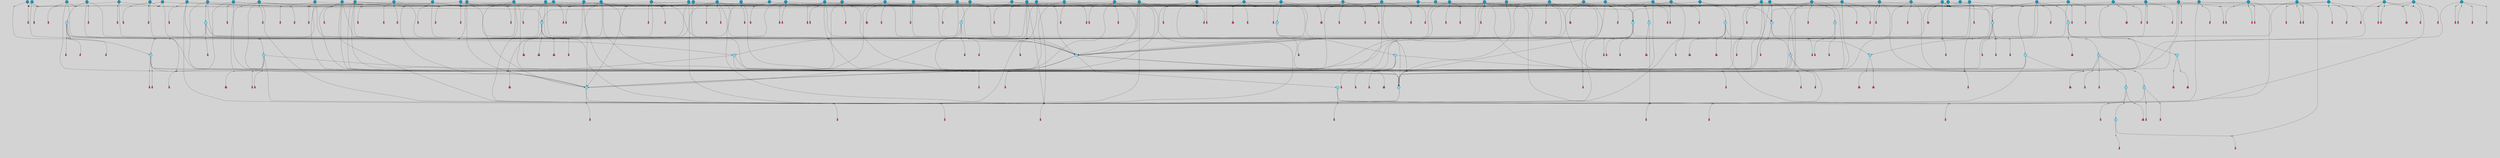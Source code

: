 // File exported with GEGELATI v1.3.1
// On the 2024-04-08 17:48:03
// With the File::TPGGraphDotExporter
digraph{
	graph[pad = "0.212, 0.055" bgcolor = lightgray]
	node[shape=circle style = filled label = ""]
		T3 [fillcolor="#66ddff"]
		T7 [fillcolor="#66ddff"]
		T9 [fillcolor="#66ddff"]
		T11 [fillcolor="#66ddff"]
		T24 [fillcolor="#66ddff"]
		T27 [fillcolor="#66ddff"]
		T54 [fillcolor="#66ddff"]
		T59 [fillcolor="#66ddff"]
		T82 [fillcolor="#66ddff"]
		T95 [fillcolor="#66ddff"]
		T129 [fillcolor="#66ddff"]
		T159 [fillcolor="#66ddff"]
		T176 [fillcolor="#66ddff"]
		T212 [fillcolor="#1199bb"]
		T255 [fillcolor="#66ddff"]
		T267 [fillcolor="#66ddff"]
		T274 [fillcolor="#1199bb"]
		T283 [fillcolor="#1199bb"]
		T300 [fillcolor="#66ddff"]
		T318 [fillcolor="#66ddff"]
		T319 [fillcolor="#66ddff"]
		T320 [fillcolor="#66ddff"]
		T321 [fillcolor="#66ddff"]
		T322 [fillcolor="#66ddff"]
		T323 [fillcolor="#66ddff"]
		T324 [fillcolor="#66ddff"]
		T339 [fillcolor="#1199bb"]
		T344 [fillcolor="#1199bb"]
		T359 [fillcolor="#1199bb"]
		T374 [fillcolor="#1199bb"]
		T378 [fillcolor="#1199bb"]
		T383 [fillcolor="#66ddff"]
		T390 [fillcolor="#1199bb"]
		T391 [fillcolor="#1199bb"]
		T395 [fillcolor="#1199bb"]
		T412 [fillcolor="#1199bb"]
		T419 [fillcolor="#1199bb"]
		T422 [fillcolor="#1199bb"]
		T423 [fillcolor="#66ddff"]
		T424 [fillcolor="#1199bb"]
		T426 [fillcolor="#1199bb"]
		T427 [fillcolor="#1199bb"]
		T428 [fillcolor="#1199bb"]
		T429 [fillcolor="#1199bb"]
		T430 [fillcolor="#1199bb"]
		T431 [fillcolor="#1199bb"]
		T432 [fillcolor="#1199bb"]
		T433 [fillcolor="#66ddff"]
		T434 [fillcolor="#1199bb"]
		T435 [fillcolor="#1199bb"]
		T436 [fillcolor="#1199bb"]
		T437 [fillcolor="#1199bb"]
		T438 [fillcolor="#1199bb"]
		T439 [fillcolor="#1199bb"]
		T440 [fillcolor="#1199bb"]
		T441 [fillcolor="#1199bb"]
		T442 [fillcolor="#1199bb"]
		T443 [fillcolor="#1199bb"]
		T445 [fillcolor="#1199bb"]
		T447 [fillcolor="#1199bb"]
		T449 [fillcolor="#1199bb"]
		T450 [fillcolor="#1199bb"]
		T451 [fillcolor="#1199bb"]
		T459 [fillcolor="#1199bb"]
		T462 [fillcolor="#1199bb"]
		T468 [fillcolor="#1199bb"]
		T471 [fillcolor="#1199bb"]
		T474 [fillcolor="#1199bb"]
		T476 [fillcolor="#1199bb"]
		T478 [fillcolor="#1199bb"]
		T486 [fillcolor="#1199bb"]
		T488 [fillcolor="#1199bb"]
		T490 [fillcolor="#1199bb"]
		T491 [fillcolor="#1199bb"]
		T493 [fillcolor="#1199bb"]
		T494 [fillcolor="#1199bb"]
		T495 [fillcolor="#1199bb"]
		T496 [fillcolor="#1199bb"]
		T497 [fillcolor="#1199bb"]
		T499 [fillcolor="#1199bb"]
		T501 [fillcolor="#1199bb"]
		T502 [fillcolor="#1199bb"]
		T503 [fillcolor="#66ddff"]
		T504 [fillcolor="#66ddff"]
		T505 [fillcolor="#1199bb"]
		T506 [fillcolor="#1199bb"]
		T509 [fillcolor="#1199bb"]
		T510 [fillcolor="#1199bb"]
		T511 [fillcolor="#1199bb"]
		T512 [fillcolor="#1199bb"]
		T513 [fillcolor="#1199bb"]
		T514 [fillcolor="#1199bb"]
		T515 [fillcolor="#1199bb"]
		T516 [fillcolor="#1199bb"]
		T517 [fillcolor="#1199bb"]
		T518 [fillcolor="#1199bb"]
		T519 [fillcolor="#1199bb"]
		T520 [fillcolor="#1199bb"]
		T521 [fillcolor="#1199bb"]
		T522 [fillcolor="#1199bb"]
		T523 [fillcolor="#1199bb"]
		T524 [fillcolor="#1199bb"]
		T525 [fillcolor="#1199bb"]
		T526 [fillcolor="#1199bb"]
		T527 [fillcolor="#1199bb"]
		T528 [fillcolor="#1199bb"]
		T529 [fillcolor="#1199bb"]
		T530 [fillcolor="#1199bb"]
		P4498 [fillcolor="#cccccc" shape=point] //6|
		I4498 [shape=box style=invis label="6|1&2|6#1|7&#92;n10|7&2|0#1|5&#92;n9|4&0|1#2|2&#92;n8|6&0|0#1|0&#92;n"]
		P4498 -> I4498[style=invis]
		A3531 [fillcolor="#ff3366" shape=box margin=0.03 width=0 height=0 label="3"]
		T3 -> P4498 -> A3531
		P4499 [fillcolor="#cccccc" shape=point] //3|
		I4499 [shape=box style=invis label="7|6&2|4#0|2&#92;n10|3&2|7#1|4&#92;n11|6&0|4#0|1&#92;n7|1&0|0#2|6&#92;n7|6&0|3#2|6&#92;n4|0&2|6#0|1&#92;n4|4&2|5#0|2&#92;n4|6&0|4#2|7&#92;n10|0&2|3#1|5&#92;n2|6&0|5#0|2&#92;n1|0&2|3#0|7&#92;n1|6&2|0#0|5&#92;n6|2&0|1#0|7&#92;n9|2&0|3#2|7&#92;n5|3&0|6#0|6&#92;n1|7&2|5#2|3&#92;n8|1&2|7#0|6&#92;n1|0&2|5#2|1&#92;n7|1&2|2#2|5&#92;n7|4&2|6#0|3&#92;n"]
		P4499 -> I4499[style=invis]
		A3532 [fillcolor="#ff3366" shape=box margin=0.03 width=0 height=0 label="4"]
		T3 -> P4499 -> A3532
		P4500 [fillcolor="#cccccc" shape=point] //-3|
		I4500 [shape=box style=invis label="1|6&2|7#0|7&#92;n10|2&0|7#1|3&#92;n9|6&2|7#2|2&#92;n5|3&0|7#0|7&#92;n1|6&2|3#0|0&#92;n2|3&2|3#2|2&#92;n5|1&2|6#0|6&#92;n"]
		P4500 -> I4500[style=invis]
		A3533 [fillcolor="#ff3366" shape=box margin=0.03 width=0 height=0 label="7"]
		T7 -> P4500 -> A3533
		P4501 [fillcolor="#cccccc" shape=point] //5|
		I4501 [shape=box style=invis label="0|5&2|3#0|1&#92;n0|6&2|1#2|4&#92;n6|2&2|6#0|7&#92;n7|4&0|3#0|1&#92;n5|4&0|7#1|6&#92;n9|1&0|5#2|2&#92;n6|3&2|3#1|7&#92;n11|7&2|4#1|6&#92;n2|5&0|1#0|0&#92;n4|7&0|0#0|2&#92;n6|2&0|6#0|0&#92;n2|1&2|6#2|4&#92;n10|0&2|0#1|0&#92;n6|6&2|4#0|6&#92;n"]
		P4501 -> I4501[style=invis]
		A3534 [fillcolor="#ff3366" shape=box margin=0.03 width=0 height=0 label="8"]
		T7 -> P4501 -> A3534
		P4502 [fillcolor="#cccccc" shape=point] //-6|
		I4502 [shape=box style=invis label="11|1&0|7#2|0&#92;n10|4&0|1#1|0&#92;n4|3&2|4#2|1&#92;n0|5&2|0#0|0&#92;n6|1&0|0#0|3&#92;n8|2&2|0#0|4&#92;n11|4&2|0#1|6&#92;n7|0&2|6#2|3&#92;n5|3&2|6#2|0&#92;n2|0&2|0#0|4&#92;n"]
		P4502 -> I4502[style=invis]
		A3535 [fillcolor="#ff3366" shape=box margin=0.03 width=0 height=0 label="9"]
		T9 -> P4502 -> A3535
		P4503 [fillcolor="#cccccc" shape=point] //2|
		I4503 [shape=box style=invis label="6|3&2|7#1|4&#92;n8|6&0|0#2|5&#92;n2|1&0|2#0|3&#92;n8|7&0|6#0|4&#92;n2|1&2|0#0|1&#92;n0|0&2|2#2|3&#92;n6|6&0|7#2|1&#92;n6|1&0|7#2|6&#92;n5|4&2|7#0|4&#92;n0|3&0|4#2|0&#92;n11|0&2|0#2|5&#92;n4|5&2|5#2|4&#92;n5|7&0|6#0|4&#92;n9|7&2|5#0|3&#92;n5|4&2|1#0|3&#92;n5|3&0|1#1|7&#92;n0|4&0|3#2|5&#92;n"]
		P4503 -> I4503[style=invis]
		A3536 [fillcolor="#ff3366" shape=box margin=0.03 width=0 height=0 label="10"]
		T9 -> P4503 -> A3536
		P4504 [fillcolor="#cccccc" shape=point] //6|
		I4504 [shape=box style=invis label="3|0&2|7#2|2&#92;n3|2&0|4#2|5&#92;n5|1&0|2#1|0&#92;n8|7&0|1#2|0&#92;n8|5&0|3#0|6&#92;n0|2&0|2#2|3&#92;n1|5&2|5#0|5&#92;n5|6&0|6#0|7&#92;n6|7&0|0#2|6&#92;n1|2&2|3#0|0&#92;n7|7&2|3#0|4&#92;n0|7&2|7#0|6&#92;n1|0&2|2#2|7&#92;n4|4&0|1#0|0&#92;n"]
		P4504 -> I4504[style=invis]
		A3537 [fillcolor="#ff3366" shape=box margin=0.03 width=0 height=0 label="11"]
		T11 -> P4504 -> A3537
		P4505 [fillcolor="#cccccc" shape=point] //-4|
		I4505 [shape=box style=invis label="4|1&0|4#2|6&#92;n1|2&2|2#2|0&#92;n1|2&2|0#0|6&#92;n8|4&2|3#2|5&#92;n5|5&2|1#1|0&#92;n"]
		P4505 -> I4505[style=invis]
		A3538 [fillcolor="#ff3366" shape=box margin=0.03 width=0 height=0 label="12"]
		T11 -> P4505 -> A3538
		P4506 [fillcolor="#cccccc" shape=point] //1|
		I4506 [shape=box style=invis label="5|1&0|6#2|7&#92;n2|4&0|4#2|2&#92;n0|6&0|5#0|4&#92;n10|6&2|5#1|6&#92;n9|3&0|1#1|7&#92;n10|3&2|2#1|0&#92;n5|0&0|0#2|1&#92;n11|3&2|3#1|5&#92;n10|3&0|1#1|0&#92;n2|4&0|1#0|1&#92;n0|2&0|3#2|4&#92;n9|2&2|1#2|5&#92;n11|7&2|6#2|6&#92;n"]
		P4506 -> I4506[style=invis]
		T24 -> P4506 -> T7
		P4507 [fillcolor="#cccccc" shape=point] //5|
		I4507 [shape=box style=invis label="3|0&2|0#0|1&#92;n3|0&0|7#0|1&#92;n5|3&0|2#2|6&#92;n4|4&2|4#2|6&#92;n11|2&0|7#1|6&#92;n2|7&2|2#2|5&#92;n9|3&2|6#2|7&#92;n7|7&0|0#0|4&#92;n6|1&2|4#2|3&#92;n5|4&2|0#1|6&#92;n1|3&0|7#0|4&#92;n"]
		P4507 -> I4507[style=invis]
		A3539 [fillcolor="#ff3366" shape=box margin=0.03 width=0 height=0 label="7"]
		T24 -> P4507 -> A3539
		P4508 [fillcolor="#cccccc" shape=point] //-2|
		I4508 [shape=box style=invis label="4|1&0|4#0|3&#92;n4|2&0|5#2|0&#92;n5|5&2|6#0|5&#92;n1|4&0|1#0|2&#92;n6|3&2|7#1|5&#92;n0|4&2|0#0|3&#92;n8|5&2|5#1|2&#92;n10|7&2|7#1|1&#92;n3|4&0|0#2|1&#92;n3|6&2|5#2|5&#92;n8|3&0|1#0|7&#92;n10|0&2|7#1|3&#92;n4|1&2|4#0|1&#92;n9|3&2|0#0|4&#92;n3|6&2|0#0|4&#92;n1|2&0|6#2|1&#92;n4|0&2|1#2|2&#92;n"]
		P4508 -> I4508[style=invis]
		A3540 [fillcolor="#ff3366" shape=box margin=0.03 width=0 height=0 label="14"]
		T24 -> P4508 -> A3540
		P4509 [fillcolor="#cccccc" shape=point] //2|
		I4509 [shape=box style=invis label="9|1&2|3#0|1&#92;n5|2&2|0#2|4&#92;n3|6&2|5#2|7&#92;n7|0&2|5#0|4&#92;n1|2&0|3#0|5&#92;n7|3&2|7#0|0&#92;n"]
		P4509 -> I4509[style=invis]
		A3541 [fillcolor="#ff3366" shape=box margin=0.03 width=0 height=0 label="2"]
		T27 -> P4509 -> A3541
		P4510 [fillcolor="#cccccc" shape=point] //-6|
		I4510 [shape=box style=invis label="7|5&0|4#0|4&#92;n11|0&2|5#2|1&#92;n"]
		P4510 -> I4510[style=invis]
		A3542 [fillcolor="#ff3366" shape=box margin=0.03 width=0 height=0 label="3"]
		T27 -> P4510 -> A3542
		T27 -> P4499
		P4511 [fillcolor="#cccccc" shape=point] //0|
		I4511 [shape=box style=invis label="2|5&0|1#0|6&#92;n6|1&2|2#2|7&#92;n8|0&0|3#1|4&#92;n4|3&2|5#2|4&#92;n8|1&2|4#0|0&#92;n6|6&0|1#2|6&#92;n11|7&2|4#2|5&#92;n6|2&2|4#0|2&#92;n8|5&2|4#2|4&#92;n2|1&2|1#2|2&#92;n2|7&2|5#2|6&#92;n9|7&0|5#0|4&#92;n1|2&0|5#2|6&#92;n4|2&2|3#2|7&#92;n3|3&2|1#0|2&#92;n"]
		P4511 -> I4511[style=invis]
		A3543 [fillcolor="#ff3366" shape=box margin=0.03 width=0 height=0 label="5"]
		T27 -> P4511 -> A3543
		P4512 [fillcolor="#cccccc" shape=point] //0|
		I4512 [shape=box style=invis label="4|0&0|3#2|7&#92;n10|2&0|3#1|7&#92;n3|5&0|2#0|3&#92;n4|5&0|0#2|1&#92;n10|7&2|0#1|2&#92;n5|3&2|3#1|6&#92;n9|5&2|0#0|4&#92;n5|4&2|7#0|2&#92;n10|3&2|7#1|4&#92;n7|2&0|1#2|6&#92;n8|6&0|5#0|5&#92;n8|7&2|3#0|5&#92;n2|6&2|4#0|0&#92;n"]
		P4512 -> I4512[style=invis]
		A3544 [fillcolor="#ff3366" shape=box margin=0.03 width=0 height=0 label="5"]
		T27 -> P4512 -> A3544
		P4513 [fillcolor="#cccccc" shape=point] //8|
		I4513 [shape=box style=invis label="9|0&0|1#2|0&#92;n10|1&2|5#1|4&#92;n8|2&2|6#0|4&#92;n2|4&2|5#2|3&#92;n4|2&2|2#0|2&#92;n7|5&0|2#0|0&#92;n8|2&2|1#1|3&#92;n8|7&0|7#2|1&#92;n1|1&0|0#0|7&#92;n5|6&2|5#1|0&#92;n6|6&2|5#0|0&#92;n11|4&0|3#2|6&#92;n4|2&2|4#0|7&#92;n5|6&0|1#2|0&#92;n11|3&0|2#0|7&#92;n"]
		P4513 -> I4513[style=invis]
		A3545 [fillcolor="#ff3366" shape=box margin=0.03 width=0 height=0 label="6"]
		T54 -> P4513 -> A3545
		T54 -> P4507
		P4514 [fillcolor="#cccccc" shape=point] //-10|
		I4514 [shape=box style=invis label="3|6&0|0#0|4&#92;n4|1&2|4#0|1&#92;n5|1&0|1#0|4&#92;n5|5&2|6#0|5&#92;n6|5&0|6#0|3&#92;n11|1&2|0#0|1&#92;n0|7&2|0#0|3&#92;n1|2&0|6#0|1&#92;n8|0&0|4#2|0&#92;n0|4&0|7#2|7&#92;n7|0&2|7#1|3&#92;n3|1&0|5#2|5&#92;n5|1&0|4#0|3&#92;n2|2&0|2#0|0&#92;n8|3&0|1#0|7&#92;n3|0&0|3#0|5&#92;n7|2&0|5#2|0&#92;n6|3&2|7#1|5&#92;n4|7&2|7#2|1&#92;n"]
		P4514 -> I4514[style=invis]
		A3546 [fillcolor="#ff3366" shape=box margin=0.03 width=0 height=0 label="14"]
		T54 -> P4514 -> A3546
		T54 -> P4501
		P4515 [fillcolor="#cccccc" shape=point] //8|
		I4515 [shape=box style=invis label="9|0&0|1#2|0&#92;n10|1&2|5#1|4&#92;n8|2&2|6#0|4&#92;n4|5&0|3#0|1&#92;n2|4&2|5#2|3&#92;n4|2&2|2#0|2&#92;n7|5&0|2#0|0&#92;n8|2&2|1#1|3&#92;n8|7&0|7#2|1&#92;n1|1&0|0#0|7&#92;n5|6&2|5#1|0&#92;n6|3&2|5#0|0&#92;n11|4&0|3#2|6&#92;n1|2&2|4#0|7&#92;n5|6&0|1#2|0&#92;n11|3&0|2#0|7&#92;n"]
		P4515 -> I4515[style=invis]
		A3547 [fillcolor="#ff3366" shape=box margin=0.03 width=0 height=0 label="6"]
		T59 -> P4515 -> A3547
		T59 -> P4507
		T59 -> P4502
		T59 -> P4507
		P4516 [fillcolor="#cccccc" shape=point] //6|
		I4516 [shape=box style=invis label="7|0&2|5#1|2&#92;n10|6&2|1#1|3&#92;n7|5&0|2#0|7&#92;n10|7&0|1#1|5&#92;n4|6&2|5#0|5&#92;n4|4&0|7#2|7&#92;n"]
		P4516 -> I4516[style=invis]
		A3548 [fillcolor="#ff3366" shape=box margin=0.03 width=0 height=0 label="7"]
		T82 -> P4516 -> A3548
		P4517 [fillcolor="#cccccc" shape=point] //6|
		I4517 [shape=box style=invis label="0|5&2|3#0|1&#92;n0|6&2|1#2|4&#92;n9|1&0|5#2|2&#92;n7|4&0|3#0|1&#92;n5|4&0|7#1|6&#92;n2|5&0|1#0|0&#92;n6|3&2|3#1|7&#92;n11|7&2|4#1|6&#92;n6|2&2|6#0|1&#92;n4|7&0|0#0|2&#92;n6|2&0|6#0|0&#92;n9|1&2|6#2|4&#92;n10|0&2|0#1|0&#92;n6|6&2|4#0|6&#92;n"]
		P4517 -> I4517[style=invis]
		A3549 [fillcolor="#ff3366" shape=box margin=0.03 width=0 height=0 label="8"]
		T82 -> P4517 -> A3549
		T82 -> P4502
		P4518 [fillcolor="#cccccc" shape=point] //4|
		I4518 [shape=box style=invis label="4|3&0|6#0|3&#92;n5|7&2|3#2|2&#92;n5|6&0|7#1|2&#92;n1|4&2|6#0|3&#92;n8|4&2|1#2|5&#92;n9|5&2|4#1|4&#92;n2|4&0|5#0|7&#92;n10|0&0|6#1|3&#92;n3|0&0|6#0|2&#92;n2|7&2|7#2|6&#92;n5|2&0|5#1|5&#92;n10|4&2|5#1|7&#92;n4|0&0|4#2|4&#92;n11|1&0|4#2|6&#92;n10|6&2|0#1|4&#92;n9|7&0|3#1|4&#92;n4|5&2|7#0|6&#92;n11|5&2|6#2|3&#92;n0|3&0|5#0|1&#92;n"]
		P4518 -> I4518[style=invis]
		A3550 [fillcolor="#ff3366" shape=box margin=0.03 width=0 height=0 label="13"]
		T95 -> P4518 -> A3550
		P4519 [fillcolor="#cccccc" shape=point] //8|
		I4519 [shape=box style=invis label="9|7&0|5#2|5&#92;n3|3&2|3#0|2&#92;n9|5&2|2#1|0&#92;n2|3&0|6#0|3&#92;n4|4&2|5#2|7&#92;n11|3&2|0#1|5&#92;n6|6&2|1#2|2&#92;n4|6&0|1#2|2&#92;n2|5&2|7#2|2&#92;n7|7&2|2#2|3&#92;n6|5&0|3#2|6&#92;n6|7&0|6#0|2&#92;n"]
		P4519 -> I4519[style=invis]
		A3551 [fillcolor="#ff3366" shape=box margin=0.03 width=0 height=0 label="14"]
		T95 -> P4519 -> A3551
		P4520 [fillcolor="#cccccc" shape=point] //2|
		I4520 [shape=box style=invis label="4|1&0|4#2|6&#92;n5|5&2|1#1|0&#92;n1|0&2|0#0|6&#92;n8|4&2|3#2|5&#92;n"]
		P4520 -> I4520[style=invis]
		T95 -> P4520 -> T11
		P4521 [fillcolor="#cccccc" shape=point] //-9|
		I4521 [shape=box style=invis label="2|0&2|0#2|1&#92;n4|4&2|4#2|6&#92;n9|1&0|3#1|7&#92;n5|3&0|2#2|6&#92;n2|7&2|2#2|5&#92;n5|4&2|0#1|6&#92;n3|0&0|7#0|1&#92;n1|3&0|7#0|4&#92;n11|6&2|2#0|7&#92;n7|7&0|0#0|4&#92;n11|0&0|7#1|6&#92;n9|3&2|6#2|7&#92;n"]
		P4521 -> I4521[style=invis]
		A3552 [fillcolor="#ff3366" shape=box margin=0.03 width=0 height=0 label="7"]
		T95 -> P4521 -> A3552
		P4522 [fillcolor="#cccccc" shape=point] //-8|
		I4522 [shape=box style=invis label="7|5&0|4#2|4&#92;n"]
		P4522 -> I4522[style=invis]
		A3553 [fillcolor="#ff3366" shape=box margin=0.03 width=0 height=0 label="3"]
		T95 -> P4522 -> A3553
		T129 -> P4513
		T129 -> P4507
		P4523 [fillcolor="#cccccc" shape=point] //10|
		I4523 [shape=box style=invis label="4|5&2|7#2|1&#92;n1|7&2|3#0|6&#92;n3|5&2|2#0|3&#92;n10|3&0|7#1|4&#92;n7|1&0|4#2|6&#92;n10|2&0|3#1|7&#92;n9|5&2|0#0|4&#92;n4|0&0|3#2|7&#92;n11|4&2|6#1|2&#92;n5|4&2|7#0|2&#92;n2|6&2|4#0|0&#92;n6|5&0|7#2|1&#92;n5|3&2|3#1|6&#92;n10|7&2|0#1|2&#92;n"]
		P4523 -> I4523[style=invis]
		A3554 [fillcolor="#ff3366" shape=box margin=0.03 width=0 height=0 label="5"]
		T129 -> P4523 -> A3554
		P4524 [fillcolor="#cccccc" shape=point] //5|
		I4524 [shape=box style=invis label="9|4&2|3#1|3&#92;n0|4&2|4#0|5&#92;n6|1&2|6#2|5&#92;n4|0&0|5#2|0&#92;n"]
		P4524 -> I4524[style=invis]
		A3555 [fillcolor="#ff3366" shape=box margin=0.03 width=0 height=0 label="7"]
		T129 -> P4524 -> A3555
		P4525 [fillcolor="#cccccc" shape=point] //6|
		I4525 [shape=box style=invis label="9|4&2|7#0|6&#92;n8|4&0|1#1|0&#92;n1|3&0|0#2|1&#92;n2|4&0|6#2|2&#92;n5|1&2|5#0|7&#92;n3|0&0|3#2|6&#92;n2|2&2|6#0|2&#92;n8|4&0|4#2|2&#92;n5|1&2|4#0|3&#92;n9|4&0|6#0|6&#92;n5|0&2|2#1|5&#92;n11|7&0|0#1|1&#92;n0|4&0|3#0|3&#92;n7|7&2|4#2|5&#92;n1|5&0|1#2|1&#92;n"]
		P4525 -> I4525[style=invis]
		A3556 [fillcolor="#ff3366" shape=box margin=0.03 width=0 height=0 label="1"]
		T129 -> P4525 -> A3556
		P4526 [fillcolor="#cccccc" shape=point] //7|
		I4526 [shape=box style=invis label="7|0&2|1#2|0&#92;n9|7&2|1#1|7&#92;n8|2&0|1#1|0&#92;n6|6&0|2#1|1&#92;n2|2&0|5#0|0&#92;n5|7&0|0#2|1&#92;n5|1&2|5#1|5&#92;n4|7&2|4#2|3&#92;n10|5&2|2#1|5&#92;n1|3&2|2#2|0&#92;n10|2&2|6#1|5&#92;n"]
		P4526 -> I4526[style=invis]
		A3557 [fillcolor="#ff3366" shape=box margin=0.03 width=0 height=0 label="1"]
		T159 -> P4526 -> A3557
		P4527 [fillcolor="#cccccc" shape=point] //7|
		I4527 [shape=box style=invis label="7|4&2|7#0|4&#92;n4|6&0|1#2|5&#92;n2|1&2|3#0|0&#92;n4|3&2|0#0|1&#92;n0|0&2|7#2|7&#92;n7|7&0|5#2|3&#92;n5|0&2|1#2|2&#92;n10|0&0|4#1|2&#92;n4|4&0|7#0|0&#92;n6|7&0|2#0|1&#92;n1|4&2|5#0|4&#92;n"]
		P4527 -> I4527[style=invis]
		A3558 [fillcolor="#ff3366" shape=box margin=0.03 width=0 height=0 label="0"]
		T159 -> P4527 -> A3558
		P4528 [fillcolor="#cccccc" shape=point] //5|
		I4528 [shape=box style=invis label="0|5&2|3#0|1&#92;n0|6&2|1#2|4&#92;n6|2&2|6#0|7&#92;n9|0&2|7#1|1&#92;n7|4&0|3#0|1&#92;n11|7&2|4#1|6&#92;n9|1&0|5#2|2&#92;n5|4&0|7#1|6&#92;n2|5&0|1#0|0&#92;n4|7&0|0#0|2&#92;n6|2&0|6#0|0&#92;n2|1&2|6#2|4&#92;n10|0&0|0#1|0&#92;n6|6&2|4#0|6&#92;n"]
		P4528 -> I4528[style=invis]
		T159 -> P4528 -> T129
		P4529 [fillcolor="#cccccc" shape=point] //3|
		I4529 [shape=box style=invis label="4|7&0|7#2|7&#92;n11|5&2|6#0|2&#92;n5|5&2|6#2|0&#92;n3|2&0|6#0|3&#92;n10|2&2|5#1|5&#92;n9|4&2|3#1|5&#92;n2|5&2|7#2|4&#92;n11|3&2|5#1|0&#92;n7|0&0|7#2|1&#92;n1|2&0|5#0|1&#92;n"]
		P4529 -> I4529[style=invis]
		A3559 [fillcolor="#ff3366" shape=box margin=0.03 width=0 height=0 label="5"]
		T176 -> P4529 -> A3559
		P4530 [fillcolor="#cccccc" shape=point] //2|
		I4530 [shape=box style=invis label="7|1&0|6#0|1&#92;n5|2&2|5#1|6&#92;n10|1&2|1#1|1&#92;n4|7&0|4#2|2&#92;n11|7&0|4#2|7&#92;n5|0&0|5#1|7&#92;n8|2&0|5#2|4&#92;n10|0&2|6#1|6&#92;n5|1&0|1#2|3&#92;n1|6&2|0#0|1&#92;n9|6&2|2#1|4&#92;n3|4&2|3#0|0&#92;n10|1&0|1#1|0&#92;n2|2&0|1#2|1&#92;n3|1&2|7#0|3&#92;n"]
		P4530 -> I4530[style=invis]
		A3560 [fillcolor="#ff3366" shape=box margin=0.03 width=0 height=0 label="10"]
		T176 -> P4530 -> A3560
		P4531 [fillcolor="#cccccc" shape=point] //-1|
		I4531 [shape=box style=invis label="1|7&2|1#0|6&#92;n8|1&2|3#0|5&#92;n10|6&2|7#1|0&#92;n1|7&2|5#0|2&#92;n0|3&0|3#2|2&#92;n3|5&0|1#0|0&#92;n3|5&0|2#0|3&#92;n1|5&2|0#0|4&#92;n5|7&2|2#2|5&#92;n4|0&2|3#0|3&#92;n"]
		P4531 -> I4531[style=invis]
		T176 -> P4531 -> T3
		P4532 [fillcolor="#cccccc" shape=point] //-3|
		I4532 [shape=box style=invis label="6|3&2|4#1|4&#92;n5|3&0|1#1|7&#92;n2|1&0|2#2|3&#92;n8|7&0|6#0|4&#92;n2|1&2|0#0|1&#92;n0|0&2|2#2|3&#92;n6|1&0|7#2|6&#92;n5|7&0|2#0|4&#92;n0|3&0|4#2|0&#92;n11|0&2|0#2|5&#92;n6|0&2|0#1|4&#92;n8|6&0|2#2|5&#92;n5|4&2|1#0|3&#92;n9|7&2|5#0|3&#92;n5|4&2|7#0|4&#92;n"]
		P4532 -> I4532[style=invis]
		A3561 [fillcolor="#ff3366" shape=box margin=0.03 width=0 height=0 label="10"]
		T176 -> P4532 -> A3561
		P4533 [fillcolor="#cccccc" shape=point] //4|
		I4533 [shape=box style=invis label="7|1&0|6#0|1&#92;n5|2&2|5#1|6&#92;n10|1&2|1#1|1&#92;n9|6&2|2#1|4&#92;n4|7&0|4#2|2&#92;n9|6&0|4#1|1&#92;n10|0&2|6#1|6&#92;n5|1&0|1#2|3&#92;n1|6&2|0#0|1&#92;n8|2&0|5#2|4&#92;n3|4&2|3#0|0&#92;n10|1&0|5#1|0&#92;n2|2&0|1#2|1&#92;n3|1&2|7#0|3&#92;n"]
		P4533 -> I4533[style=invis]
		A3562 [fillcolor="#ff3366" shape=box margin=0.03 width=0 height=0 label="10"]
		T176 -> P4533 -> A3562
		P4534 [fillcolor="#cccccc" shape=point] //6|
		I4534 [shape=box style=invis label="9|4&2|7#0|6&#92;n8|4&0|1#1|0&#92;n1|3&0|0#2|1&#92;n2|4&0|6#2|2&#92;n5|1&2|5#0|7&#92;n3|0&0|3#2|6&#92;n2|2&2|6#0|2&#92;n8|4&0|4#2|2&#92;n5|1&2|4#0|3&#92;n9|4&0|6#0|6&#92;n5|0&2|2#1|5&#92;n11|7&0|0#1|1&#92;n0|4&0|3#0|3&#92;n7|7&2|4#2|5&#92;n1|5&0|1#2|1&#92;n"]
		P4534 -> I4534[style=invis]
		A3563 [fillcolor="#ff3366" shape=box margin=0.03 width=0 height=0 label="1"]
		T212 -> P4534 -> A3563
		P4535 [fillcolor="#cccccc" shape=point] //5|
		I4535 [shape=box style=invis label="9|4&2|3#1|3&#92;n0|4&2|4#0|5&#92;n6|1&2|6#2|5&#92;n4|0&0|5#2|0&#92;n"]
		P4535 -> I4535[style=invis]
		A3564 [fillcolor="#ff3366" shape=box margin=0.03 width=0 height=0 label="7"]
		T212 -> P4535 -> A3564
		P4536 [fillcolor="#cccccc" shape=point] //5|
		I4536 [shape=box style=invis label="3|0&2|0#0|1&#92;n3|0&0|7#0|1&#92;n5|3&0|2#2|6&#92;n4|4&2|4#2|6&#92;n11|2&0|7#1|6&#92;n2|7&2|2#2|5&#92;n9|3&2|6#2|7&#92;n7|7&0|0#0|4&#92;n6|1&2|4#2|3&#92;n5|4&2|0#1|6&#92;n1|3&0|7#0|4&#92;n"]
		P4536 -> I4536[style=invis]
		A3565 [fillcolor="#ff3366" shape=box margin=0.03 width=0 height=0 label="7"]
		T212 -> P4536 -> A3565
		P4537 [fillcolor="#cccccc" shape=point] //8|
		I4537 [shape=box style=invis label="9|0&0|1#2|0&#92;n10|1&2|5#1|4&#92;n8|2&2|6#0|4&#92;n2|4&2|5#2|3&#92;n4|2&2|2#0|2&#92;n7|5&0|2#0|0&#92;n8|2&2|1#1|3&#92;n8|7&0|7#2|1&#92;n1|1&0|0#0|7&#92;n5|6&2|5#1|0&#92;n6|6&2|5#0|0&#92;n11|4&0|3#2|6&#92;n4|2&2|4#0|7&#92;n5|6&0|1#2|0&#92;n11|3&0|2#0|7&#92;n"]
		P4537 -> I4537[style=invis]
		A3566 [fillcolor="#ff3366" shape=box margin=0.03 width=0 height=0 label="6"]
		T212 -> P4537 -> A3566
		P4538 [fillcolor="#cccccc" shape=point] //10|
		I4538 [shape=box style=invis label="4|5&2|7#2|1&#92;n1|7&2|3#0|6&#92;n3|5&2|2#0|3&#92;n10|3&0|7#1|4&#92;n7|1&0|4#2|6&#92;n10|2&0|3#1|7&#92;n9|5&2|0#0|4&#92;n4|0&0|3#2|7&#92;n11|4&2|6#1|2&#92;n5|4&2|7#0|2&#92;n2|6&2|4#0|0&#92;n6|5&0|7#2|1&#92;n5|3&2|3#1|6&#92;n10|7&2|0#1|2&#92;n"]
		P4538 -> I4538[style=invis]
		A3567 [fillcolor="#ff3366" shape=box margin=0.03 width=0 height=0 label="5"]
		T212 -> P4538 -> A3567
		T255 -> P4531
		P4539 [fillcolor="#cccccc" shape=point] //-9|
		I4539 [shape=box style=invis label="7|1&0|0#2|6&#92;n1|6&0|4#2|7&#92;n7|6&2|4#0|2&#92;n10|7&2|1#1|3&#92;n7|6&0|3#2|6&#92;n4|0&2|2#2|1&#92;n1|0&0|5#2|3&#92;n6|1&2|6#1|1&#92;n7|4&2|6#1|0&#92;n9|5&0|1#0|2&#92;n9|2&0|3#0|7&#92;n6|0&2|7#0|6&#92;n10|5&2|3#1|5&#92;n10|0&2|7#1|4&#92;n1|0&2|3#0|7&#92;n5|2&0|6#0|6&#92;n2|6&0|1#0|2&#92;n7|4&2|5#0|3&#92;n3|6&2|4#0|5&#92;n1|6&2|0#0|5&#92;n"]
		P4539 -> I4539[style=invis]
		A3568 [fillcolor="#ff3366" shape=box margin=0.03 width=0 height=0 label="4"]
		T255 -> P4539 -> A3568
		P4540 [fillcolor="#cccccc" shape=point] //7|
		I4540 [shape=box style=invis label="9|6&2|6#1|3&#92;n9|7&2|0#1|7&#92;n3|0&2|0#0|0&#92;n1|6&0|0#0|4&#92;n7|4&0|3#0|1&#92;n"]
		P4540 -> I4540[style=invis]
		A3569 [fillcolor="#ff3366" shape=box margin=0.03 width=0 height=0 label="12"]
		T255 -> P4540 -> A3569
		P4541 [fillcolor="#cccccc" shape=point] //-9|
		I4541 [shape=box style=invis label="11|5&0|0#2|6&#92;n8|5&2|3#2|1&#92;n7|1&0|6#1|3&#92;n11|4&0|2#0|1&#92;n9|0&2|7#1|6&#92;n10|1&0|3#1|6&#92;n0|3&0|4#2|5&#92;n5|7&2|3#1|6&#92;n2|0&2|1#0|7&#92;n"]
		P4541 -> I4541[style=invis]
		A3570 [fillcolor="#ff3366" shape=box margin=0.03 width=0 height=0 label="2"]
		T255 -> P4541 -> A3570
		P4542 [fillcolor="#cccccc" shape=point] //-7|
		I4542 [shape=box style=invis label="9|1&2|7#2|1&#92;n7|0&2|0#2|7&#92;n2|3&2|3#2|2&#92;n8|5&2|1#0|3&#92;n5|5&0|7#0|1&#92;n1|6&2|7#0|7&#92;n10|2&0|7#1|3&#92;n6|4&2|2#2|4&#92;n0|6&2|5#0|2&#92;n"]
		P4542 -> I4542[style=invis]
		A3571 [fillcolor="#ff3366" shape=box margin=0.03 width=0 height=0 label="7"]
		T255 -> P4542 -> A3571
		P4543 [fillcolor="#cccccc" shape=point] //-9|
		I4543 [shape=box style=invis label="4|7&2|6#0|5&#92;n11|3&0|2#2|6&#92;n10|2&2|4#1|6&#92;n3|0&2|6#2|7&#92;n4|3&0|5#0|7&#92;n2|3&0|7#0|7&#92;n10|6&0|7#1|5&#92;n10|1&2|2#1|1&#92;n1|7&0|3#2|6&#92;n"]
		P4543 -> I4543[style=invis]
		A3572 [fillcolor="#ff3366" shape=box margin=0.03 width=0 height=0 label="4"]
		T267 -> P4543 -> A3572
		T267 -> P4507
		P4544 [fillcolor="#cccccc" shape=point] //-10|
		I4544 [shape=box style=invis label="4|2&2|0#2|4&#92;n7|3&2|7#0|0&#92;n11|5&2|2#0|2&#92;n9|6&2|3#0|1&#92;n0|0&2|2#0|5&#92;n2|3&2|1#2|0&#92;n"]
		P4544 -> I4544[style=invis]
		A3573 [fillcolor="#ff3366" shape=box margin=0.03 width=0 height=0 label="2"]
		T267 -> P4544 -> A3573
		P4545 [fillcolor="#cccccc" shape=point] //-2|
		I4545 [shape=box style=invis label="5|2&2|0#2|4&#92;n9|1&2|3#0|1&#92;n3|6&2|5#2|7&#92;n7|0&2|1#0|4&#92;n1|2&0|3#0|5&#92;n7|3&2|7#0|0&#92;n"]
		P4545 -> I4545[style=invis]
		A3574 [fillcolor="#ff3366" shape=box margin=0.03 width=0 height=0 label="2"]
		T267 -> P4545 -> A3574
		P4546 [fillcolor="#cccccc" shape=point] //-9|
		I4546 [shape=box style=invis label="4|1&0|4#2|6&#92;n11|0&2|0#0|6&#92;n8|4&2|3#2|5&#92;n6|0&0|3#0|1&#92;n"]
		P4546 -> I4546[style=invis]
		T267 -> P4546 -> T11
		T274 -> P4531
		P4547 [fillcolor="#cccccc" shape=point] //-2|
		I4547 [shape=box style=invis label="7|1&0|0#2|6&#92;n5|2&0|6#0|6&#92;n7|6&2|4#0|2&#92;n10|7&2|1#1|3&#92;n7|6&0|3#2|6&#92;n4|0&2|2#2|1&#92;n1|0&0|5#2|3&#92;n6|1&2|6#1|1&#92;n7|4&2|6#1|0&#92;n7|4&2|5#0|3&#92;n9|2&0|3#0|7&#92;n6|0&2|7#0|7&#92;n10|5&2|3#1|5&#92;n10|0&2|7#1|4&#92;n1|0&2|3#0|7&#92;n1|6&0|1#2|7&#92;n2|6&0|1#0|2&#92;n9|5&0|1#0|2&#92;n3|6&2|4#0|5&#92;n1|6&2|0#0|5&#92;n"]
		P4547 -> I4547[style=invis]
		A3575 [fillcolor="#ff3366" shape=box margin=0.03 width=0 height=0 label="4"]
		T274 -> P4547 -> A3575
		T274 -> P4542
		P4548 [fillcolor="#cccccc" shape=point] //9|
		I4548 [shape=box style=invis label="2|3&0|1#0|2&#92;n1|6&0|2#2|7&#92;n6|0&2|7#0|6&#92;n10|7&2|1#1|3&#92;n7|4&2|6#1|0&#92;n1|1&0|5#2|3&#92;n4|0&2|2#2|1&#92;n6|1&2|6#1|1&#92;n7|6&0|3#2|6&#92;n9|5&0|1#0|2&#92;n9|2&0|3#0|7&#92;n7|6&0|4#0|2&#92;n10|5&2|3#1|5&#92;n10|0&2|7#1|4&#92;n1|0&2|3#0|7&#92;n5|2&0|6#0|6&#92;n7|1&0|0#2|6&#92;n7|4&2|5#0|3&#92;n3|6&2|4#0|5&#92;n1|6&2|0#0|5&#92;n"]
		P4548 -> I4548[style=invis]
		A3576 [fillcolor="#ff3366" shape=box margin=0.03 width=0 height=0 label="4"]
		T274 -> P4548 -> A3576
		P4549 [fillcolor="#cccccc" shape=point] //-2|
		I4549 [shape=box style=invis label="8|4&2|1#2|5&#92;n4|1&2|7#2|1&#92;n5|7&2|3#2|2&#92;n10|4&2|5#1|7&#92;n10|0&2|6#1|3&#92;n4|5&2|7#0|6&#92;n9|5&2|4#0|4&#92;n2|4&0|5#0|7&#92;n11|1&2|4#2|6&#92;n1|4&2|6#0|3&#92;n2|7&2|7#2|6&#92;n3|0&0|6#0|2&#92;n4|0&0|4#2|4&#92;n4|4&2|6#0|7&#92;n10|6&2|0#1|4&#92;n9|7&0|3#1|4&#92;n5|6&0|7#1|2&#92;n11|5&2|6#0|3&#92;n0|3&0|5#0|1&#92;n"]
		P4549 -> I4549[style=invis]
		T274 -> P4549 -> T9
		P4550 [fillcolor="#cccccc" shape=point] //-6|
		I4550 [shape=box style=invis label="3|0&2|0#2|1&#92;n3|0&0|7#0|1&#92;n5|3&0|2#2|6&#92;n4|4&2|4#2|6&#92;n5|4&2|0#1|6&#92;n9|3&2|6#2|7&#92;n1|3&0|7#0|4&#92;n11|6&2|2#0|7&#92;n7|7&0|0#0|4&#92;n6|1&2|4#2|3&#92;n11|4&0|7#1|6&#92;n2|7&2|2#2|5&#92;n"]
		P4550 -> I4550[style=invis]
		A3577 [fillcolor="#ff3366" shape=box margin=0.03 width=0 height=0 label="7"]
		T283 -> P4550 -> A3577
		T283 -> P4527
		P4551 [fillcolor="#cccccc" shape=point] //-5|
		I4551 [shape=box style=invis label="10|6&2|5#1|6&#92;n9|3&0|1#1|7&#92;n2|4&0|1#0|1&#92;n11|3&0|7#1|6&#92;n5|1&0|6#2|7&#92;n8|0&0|0#0|1&#92;n0|6&0|7#0|4&#92;n6|7&2|6#2|6&#92;n11|0&2|3#0|5&#92;n"]
		P4551 -> I4551[style=invis]
		T283 -> P4551 -> T7
		P4552 [fillcolor="#cccccc" shape=point] //-2|
		I4552 [shape=box style=invis label="0|6&2|6#0|5&#92;n8|7&2|4#0|7&#92;n9|5&2|6#1|3&#92;n6|0&0|2#1|1&#92;n9|3&0|7#2|5&#92;n1|2&2|6#2|2&#92;n"]
		P4552 -> I4552[style=invis]
		A3578 [fillcolor="#ff3366" shape=box margin=0.03 width=0 height=0 label="2"]
		T283 -> P4552 -> A3578
		P4553 [fillcolor="#cccccc" shape=point] //-2|
		I4553 [shape=box style=invis label="8|4&2|1#2|5&#92;n5|7&2|3#1|2&#92;n10|4&2|5#1|7&#92;n10|0&2|6#1|3&#92;n11|1&2|4#2|6&#92;n9|5&2|4#0|4&#92;n2|4&0|5#0|7&#92;n4|5&2|7#0|6&#92;n1|4&2|6#0|3&#92;n2|7&2|7#2|6&#92;n3|0&0|6#0|2&#92;n0|7&0|5#0|1&#92;n0|4&2|1#0|0&#92;n4|4&2|6#0|7&#92;n7|2&2|6#2|6&#92;n11|5&2|6#0|3&#92;n9|7&0|3#1|4&#92;n5|6&0|7#1|2&#92;n10|6&2|0#1|4&#92;n4|0&0|4#2|4&#92;n"]
		P4553 -> I4553[style=invis]
		T300 -> P4553 -> T59
		P4554 [fillcolor="#cccccc" shape=point] //10|
		I4554 [shape=box style=invis label="2|6&2|4#0|0&#92;n1|7&2|3#0|6&#92;n3|5&2|2#0|3&#92;n10|3&0|4#1|4&#92;n7|1&0|4#2|6&#92;n10|2&0|3#1|7&#92;n9|5&2|0#0|4&#92;n4|0&0|3#2|7&#92;n11|4&2|6#1|2&#92;n5|4&2|7#0|2&#92;n4|5&2|7#2|1&#92;n6|5&0|7#2|1&#92;n5|3&2|3#1|6&#92;n10|7&2|0#1|2&#92;n"]
		P4554 -> I4554[style=invis]
		A3579 [fillcolor="#ff3366" shape=box margin=0.03 width=0 height=0 label="5"]
		T300 -> P4554 -> A3579
		T300 -> P4543
		P4555 [fillcolor="#cccccc" shape=point] //-4|
		I4555 [shape=box style=invis label="4|1&0|4#2|6&#92;n1|2&2|2#2|0&#92;n1|2&2|0#0|6&#92;n8|4&2|3#2|5&#92;n5|5&2|1#1|0&#92;n"]
		P4555 -> I4555[style=invis]
		A3580 [fillcolor="#ff3366" shape=box margin=0.03 width=0 height=0 label="12"]
		T321 -> P4555 -> A3580
		P4556 [fillcolor="#cccccc" shape=point] //6|
		I4556 [shape=box style=invis label="3|0&2|7#2|2&#92;n3|2&0|4#2|5&#92;n5|1&0|2#1|0&#92;n8|7&0|1#2|0&#92;n8|5&0|3#0|6&#92;n0|2&0|2#2|3&#92;n1|5&2|5#0|5&#92;n5|6&0|6#0|7&#92;n6|7&0|0#2|6&#92;n1|2&2|3#0|0&#92;n7|7&2|3#0|4&#92;n0|7&2|7#0|6&#92;n1|0&2|2#2|7&#92;n4|4&0|1#0|0&#92;n"]
		P4556 -> I4556[style=invis]
		A3581 [fillcolor="#ff3366" shape=box margin=0.03 width=0 height=0 label="11"]
		T321 -> P4556 -> A3581
		P4557 [fillcolor="#cccccc" shape=point] //2|
		I4557 [shape=box style=invis label="4|1&0|4#2|6&#92;n5|5&2|1#1|0&#92;n1|0&2|0#0|6&#92;n8|4&2|3#2|5&#92;n"]
		P4557 -> I4557[style=invis]
		T323 -> P4557 -> T321
		P4558 [fillcolor="#cccccc" shape=point] //-3|
		I4558 [shape=box style=invis label="8|1&2|3#0|5&#92;n0|6&0|5#0|5&#92;n3|7&2|1#0|6&#92;n3|5&0|1#0|0&#92;n9|5&2|0#0|4&#92;n3|5&0|2#0|3&#92;n10|6&2|4#1|0&#92;n9|4&2|7#2|6&#92;n1|7&2|5#2|2&#92;n"]
		P4558 -> I4558[style=invis]
		A3582 [fillcolor="#ff3366" shape=box margin=0.03 width=0 height=0 label="5"]
		T318 -> P4558 -> A3582
		P4559 [fillcolor="#cccccc" shape=point] //0|
		I4559 [shape=box style=invis label="2|5&0|1#0|6&#92;n6|1&2|2#2|7&#92;n8|0&0|3#1|4&#92;n4|3&2|5#2|4&#92;n8|1&2|4#0|0&#92;n6|6&0|1#2|6&#92;n11|7&2|4#2|5&#92;n6|2&2|4#0|2&#92;n8|5&2|4#2|4&#92;n2|1&2|1#2|2&#92;n2|7&2|5#2|6&#92;n9|7&0|5#0|4&#92;n1|2&0|5#2|6&#92;n4|2&2|3#2|7&#92;n3|3&2|1#0|2&#92;n"]
		P4559 -> I4559[style=invis]
		A3583 [fillcolor="#ff3366" shape=box margin=0.03 width=0 height=0 label="5"]
		T318 -> P4559 -> A3583
		P4560 [fillcolor="#cccccc" shape=point] //-2|
		I4560 [shape=box style=invis label="11|7&2|0#1|7&#92;n4|3&0|1#2|5&#92;n0|4&2|4#2|7&#92;n1|6&0|0#0|4&#92;n4|0&0|0#0|5&#92;n0|6&2|3#2|0&#92;n9|6&2|5#1|3&#92;n0|7&2|1#2|5&#92;n4|4&0|5#0|1&#92;n10|4&0|0#1|0&#92;n"]
		P4560 -> I4560[style=invis]
		A3584 [fillcolor="#ff3366" shape=box margin=0.03 width=0 height=0 label="12"]
		T323 -> P4560 -> A3584
		P4561 [fillcolor="#cccccc" shape=point] //5|
		I4561 [shape=box style=invis label="8|1&2|6#0|6&#92;n3|0&0|7#0|1&#92;n11|3&0|2#2|6&#92;n4|4&2|4#2|6&#92;n11|2&0|7#1|6&#92;n2|7&2|2#2|5&#92;n7|7&0|0#0|4&#92;n6|1&2|4#2|3&#92;n5|4&2|0#1|6&#92;n3|0&2|0#0|1&#92;n1|3&0|7#0|4&#92;n"]
		P4561 -> I4561[style=invis]
		A3585 [fillcolor="#ff3366" shape=box margin=0.03 width=0 height=0 label="7"]
		T319 -> P4561 -> A3585
		P4562 [fillcolor="#cccccc" shape=point] //7|
		I4562 [shape=box style=invis label="7|0&2|1#2|0&#92;n9|7&2|1#1|7&#92;n8|2&0|1#1|0&#92;n6|6&0|2#1|1&#92;n2|2&0|5#0|0&#92;n5|7&0|0#2|1&#92;n5|1&2|5#1|5&#92;n4|7&2|4#2|3&#92;n10|5&2|2#1|5&#92;n1|3&2|2#2|0&#92;n10|2&2|6#1|5&#92;n"]
		P4562 -> I4562[style=invis]
		A3586 [fillcolor="#ff3366" shape=box margin=0.03 width=0 height=0 label="1"]
		T319 -> P4562 -> A3586
		P4563 [fillcolor="#cccccc" shape=point] //-2|
		I4563 [shape=box style=invis label="4|1&0|4#0|3&#92;n4|2&0|5#2|0&#92;n5|5&2|6#0|5&#92;n1|4&0|1#0|2&#92;n6|3&2|7#1|5&#92;n0|4&2|0#0|3&#92;n8|5&2|5#1|2&#92;n10|7&2|7#1|1&#92;n3|4&0|0#2|1&#92;n3|6&2|5#2|5&#92;n8|3&0|1#0|7&#92;n10|0&2|7#1|3&#92;n4|1&2|4#0|1&#92;n9|3&2|0#0|4&#92;n3|6&2|0#0|4&#92;n1|2&0|6#2|1&#92;n4|0&2|1#2|2&#92;n"]
		P4563 -> I4563[style=invis]
		A3587 [fillcolor="#ff3366" shape=box margin=0.03 width=0 height=0 label="14"]
		T320 -> P4563 -> A3587
		P4564 [fillcolor="#cccccc" shape=point] //-3|
		I4564 [shape=box style=invis label="3|7&0|0#0|2&#92;n11|5&0|1#1|1&#92;n4|1&0|6#2|6&#92;n4|0&0|1#0|5&#92;n"]
		P4564 -> I4564[style=invis]
		T319 -> P4564 -> T320
		P4565 [fillcolor="#cccccc" shape=point] //-3|
		I4565 [shape=box style=invis label="1|6&2|7#0|7&#92;n10|2&0|7#1|3&#92;n9|6&2|7#2|2&#92;n5|3&0|7#0|7&#92;n1|6&2|3#0|0&#92;n2|3&2|3#2|2&#92;n5|1&2|6#0|6&#92;n"]
		P4565 -> I4565[style=invis]
		A3588 [fillcolor="#ff3366" shape=box margin=0.03 width=0 height=0 label="7"]
		T322 -> P4565 -> A3588
		P4566 [fillcolor="#cccccc" shape=point] //-3|
		I4566 [shape=box style=invis label="7|2&2|4#0|2&#92;n4|1&2|6#0|1&#92;n11|6&0|4#0|1&#92;n7|1&0|0#2|6&#92;n6|2&0|1#0|7&#92;n10|3&2|7#1|4&#92;n3|5&2|3#0|1&#92;n4|4&2|5#0|2&#92;n4|6&0|4#2|7&#92;n2|5&0|5#0|2&#92;n10|0&2|3#1|4&#92;n0|1&2|7#0|6&#92;n7|6&0|3#2|6&#92;n1|3&0|6#2|0&#92;n5|3&0|6#0|6&#92;n1|4&2|5#2|3&#92;n1|6&2|0#0|5&#92;n9|2&0|3#2|7&#92;n7|1&2|2#2|5&#92;n"]
		P4566 -> I4566[style=invis]
		T323 -> P4566 -> T319
		P4567 [fillcolor="#cccccc" shape=point] //1|
		I4567 [shape=box style=invis label="5|1&0|6#2|7&#92;n2|4&0|4#2|2&#92;n0|6&0|5#0|4&#92;n10|6&2|5#1|6&#92;n9|3&0|1#1|7&#92;n10|3&2|2#1|0&#92;n5|0&0|0#2|1&#92;n11|3&2|3#1|5&#92;n10|3&0|1#1|0&#92;n2|4&0|1#0|1&#92;n0|2&0|3#2|4&#92;n9|2&2|1#2|5&#92;n11|7&2|6#2|6&#92;n"]
		P4567 -> I4567[style=invis]
		T320 -> P4567 -> T322
		P4568 [fillcolor="#cccccc" shape=point] //5|
		I4568 [shape=box style=invis label="0|5&2|3#0|1&#92;n0|6&2|1#2|4&#92;n6|2&2|6#0|7&#92;n7|4&0|3#0|1&#92;n5|4&0|7#1|6&#92;n9|1&0|5#2|2&#92;n6|3&2|3#1|7&#92;n11|7&2|4#1|6&#92;n2|5&0|1#0|0&#92;n4|7&0|0#0|2&#92;n6|2&0|6#0|0&#92;n2|1&2|6#2|4&#92;n10|0&2|0#1|0&#92;n6|6&2|4#0|6&#92;n"]
		P4568 -> I4568[style=invis]
		A3589 [fillcolor="#ff3366" shape=box margin=0.03 width=0 height=0 label="8"]
		T322 -> P4568 -> A3589
		P4569 [fillcolor="#cccccc" shape=point] //5|
		I4569 [shape=box style=invis label="3|0&2|0#0|1&#92;n3|0&0|7#0|1&#92;n5|3&0|2#2|6&#92;n4|4&2|4#2|6&#92;n11|2&0|7#1|6&#92;n2|7&2|2#2|5&#92;n9|3&2|6#2|7&#92;n7|7&0|0#0|4&#92;n6|1&2|4#2|3&#92;n5|4&2|0#1|6&#92;n1|3&0|7#0|4&#92;n"]
		P4569 -> I4569[style=invis]
		A3590 [fillcolor="#ff3366" shape=box margin=0.03 width=0 height=0 label="7"]
		T320 -> P4569 -> A3590
		P4570 [fillcolor="#cccccc" shape=point] //5|
		I4570 [shape=box style=invis label="10|4&2|6#1|2&#92;n8|4&0|1#1|0&#92;n0|4&2|6#0|0&#92;n8|4&2|5#2|1&#92;n7|5&2|5#1|0&#92;n3|6&0|6#2|2&#92;n1|7&0|7#0|5&#92;n2|0&0|7#2|4&#92;n9|4&2|6#2|7&#92;n2|6&2|2#0|0&#92;n11|7&2|7#0|7&#92;n5|5&0|0#0|1&#92;n10|1&0|0#1|0&#92;n7|3&0|1#2|5&#92;n9|2&2|7#1|5&#92;n9|0&2|5#1|2&#92;n1|6&2|4#2|2&#92;n3|3&2|2#0|7&#92;n1|6&2|0#0|0&#92;n6|4&2|6#1|0&#92;n"]
		P4570 -> I4570[style=invis]
		A3591 [fillcolor="#ff3366" shape=box margin=0.03 width=0 height=0 label="1"]
		T319 -> P4570 -> A3591
		P4571 [fillcolor="#cccccc" shape=point] //7|
		I4571 [shape=box style=invis label="6|1&2|6#2|7&#92;n7|0&2|4#2|3&#92;n3|3&0|7#0|6&#92;n5|4&0|2#2|4&#92;n8|5&2|6#2|7&#92;n0|0&2|3#0|3&#92;n5|4&2|4#2|6&#92;n"]
		P4571 -> I4571[style=invis]
		T319 -> P4571 -> T318
		P4572 [fillcolor="#cccccc" shape=point] //7|
		I4572 [shape=box style=invis label="0|2&2|4#2|6&#92;n5|3&0|6#0|1&#92;n4|7&2|6#0|5&#92;n7|6&0|7#0|5&#92;n10|7&2|2#1|1&#92;n"]
		P4572 -> I4572[style=invis]
		A3592 [fillcolor="#ff3366" shape=box margin=0.03 width=0 height=0 label="4"]
		T318 -> P4572 -> A3592
		P4573 [fillcolor="#cccccc" shape=point] //7|
		I4573 [shape=box style=invis label="10|5&0|0#1|2&#92;n1|0&2|4#0|5&#92;n8|2&0|2#0|6&#92;n2|2&0|6#0|1&#92;n"]
		P4573 -> I4573[style=invis]
		T324 -> P4573 -> T7
		P4574 [fillcolor="#cccccc" shape=point] //8|
		I4574 [shape=box style=invis label="8|1&2|3#2|5&#92;n10|4&2|5#1|5&#92;n10|7&0|4#1|6&#92;n7|0&0|7#2|1&#92;n2|6&2|7#2|4&#92;n11|3&2|4#1|0&#92;n5|3&2|6#2|0&#92;n9|4&2|3#1|5&#92;n"]
		P4574 -> I4574[style=invis]
		A3593 [fillcolor="#ff3366" shape=box margin=0.03 width=0 height=0 label="5"]
		T324 -> P4574 -> A3593
		T324 -> P4531
		P4575 [fillcolor="#cccccc" shape=point] //9|
		I4575 [shape=box style=invis label="11|0&2|0#1|1&#92;n3|6&0|6#0|0&#92;n1|4&0|0#2|4&#92;n7|5&2|2#1|3&#92;n11|7&2|6#1|7&#92;n5|2&0|6#1|5&#92;n9|5&0|6#0|3&#92;n2|2&2|7#0|5&#92;n9|3&2|2#2|0&#92;n11|0&2|7#0|1&#92;n1|1&2|0#0|1&#92;n6|6&0|6#1|2&#92;n9|7&0|1#0|3&#92;n2|0&2|4#2|5&#92;n2|4&2|2#0|0&#92;n6|1&2|1#1|7&#92;n10|7&2|5#1|6&#92;n11|5&2|7#2|4&#92;n"]
		P4575 -> I4575[style=invis]
		A3594 [fillcolor="#ff3366" shape=box margin=0.03 width=0 height=0 label="1"]
		T324 -> P4575 -> A3594
		P4576 [fillcolor="#cccccc" shape=point] //-6|
		I4576 [shape=box style=invis label="8|2&2|0#0|4&#92;n10|4&0|1#1|0&#92;n4|3&2|4#2|1&#92;n0|5&2|0#0|0&#92;n11|1&0|7#2|0&#92;n11|4&2|0#1|6&#92;n7|0&0|6#2|3&#92;n7|4&0|2#2|4&#92;n5|3&2|6#2|0&#92;n2|0&2|0#0|4&#92;n"]
		P4576 -> I4576[style=invis]
		T324 -> P4576 -> T82
		P4577 [fillcolor="#cccccc" shape=point] //8|
		I4577 [shape=box style=invis label="2|7&0|2#2|6&#92;n2|0&2|0#0|5&#92;n2|7&0|4#0|4&#92;n0|0&2|6#0|0&#92;n"]
		P4577 -> I4577[style=invis]
		A3595 [fillcolor="#ff3366" shape=box margin=0.03 width=0 height=0 label="2"]
		T339 -> P4577 -> A3595
		P4578 [fillcolor="#cccccc" shape=point] //-2|
		I4578 [shape=box style=invis label="0|4&2|0#0|3&#92;n4|2&0|5#2|0&#92;n5|5&2|6#0|5&#92;n1|4&0|1#0|2&#92;n6|3&2|7#1|5&#92;n4|1&0|4#0|3&#92;n8|5&2|5#1|2&#92;n10|7&2|7#1|1&#92;n3|4&0|0#2|1&#92;n3|6&2|5#2|5&#92;n8|3&0|1#0|7&#92;n10|0&2|7#1|3&#92;n4|1&2|4#0|1&#92;n9|3&2|0#0|4&#92;n3|6&2|0#0|4&#92;n1|2&0|6#2|1&#92;n4|2&2|1#2|2&#92;n"]
		P4578 -> I4578[style=invis]
		A3596 [fillcolor="#ff3366" shape=box margin=0.03 width=0 height=0 label="14"]
		T339 -> P4578 -> A3596
		P4579 [fillcolor="#cccccc" shape=point] //5|
		I4579 [shape=box style=invis label="3|0&2|0#2|1&#92;n3|0&0|7#0|1&#92;n5|3&0|2#2|6&#92;n4|4&2|4#2|6&#92;n5|4&2|0#1|6&#92;n2|7&2|2#2|5&#92;n1|3&0|7#0|4&#92;n11|6&2|2#0|7&#92;n7|7&0|0#0|4&#92;n6|1&2|4#2|3&#92;n11|0&0|7#1|6&#92;n9|3&2|6#2|7&#92;n"]
		P4579 -> I4579[style=invis]
		A3597 [fillcolor="#ff3366" shape=box margin=0.03 width=0 height=0 label="7"]
		T339 -> P4579 -> A3597
		T339 -> P4540
		P4580 [fillcolor="#cccccc" shape=point] //-4|
		I4580 [shape=box style=invis label="6|0&2|3#2|7&#92;n3|3&0|4#0|2&#92;n"]
		P4580 -> I4580[style=invis]
		A3598 [fillcolor="#ff3366" shape=box margin=0.03 width=0 height=0 label="2"]
		T339 -> P4580 -> A3598
		P4581 [fillcolor="#cccccc" shape=point] //-2|
		I4581 [shape=box style=invis label="2|5&0|2#0|2&#92;n0|0&2|5#2|5&#92;n7|3&2|2#2|3&#92;n3|5&2|1#2|5&#92;n9|4&2|0#2|5&#92;n7|2&2|0#1|4&#92;n5|4&0|5#2|4&#92;n7|3&2|1#2|5&#92;n5|1&0|4#0|6&#92;n1|7&2|4#0|1&#92;n11|6&0|0#0|1&#92;n9|0&0|1#2|5&#92;n4|4&2|5#0|2&#92;n8|1&2|7#2|0&#92;n4|5&0|2#0|1&#92;n"]
		P4581 -> I4581[style=invis]
		A3599 [fillcolor="#ff3366" shape=box margin=0.03 width=0 height=0 label="4"]
		T344 -> P4581 -> A3599
		P4582 [fillcolor="#cccccc" shape=point] //-2|
		I4582 [shape=box style=invis label="2|4&0|3#2|2&#92;n11|7&2|3#2|6&#92;n3|4&2|7#0|1&#92;n7|1&2|0#0|0&#92;n10|3&0|5#1|5&#92;n10|2&0|7#1|7&#92;n0|2&0|3#2|6&#92;n9|3&0|7#2|1&#92;n4|1&0|5#2|4&#92;n8|5&2|3#2|0&#92;n10|7&0|4#1|7&#92;n0|1&2|4#0|3&#92;n11|7&2|7#2|3&#92;n3|3&0|2#2|7&#92;n8|0&0|4#0|1&#92;n6|4&2|5#2|3&#92;n7|6&0|4#1|6&#92;n7|3&2|0#0|6&#92;n"]
		P4582 -> I4582[style=invis]
		A3600 [fillcolor="#ff3366" shape=box margin=0.03 width=0 height=0 label="4"]
		T344 -> P4582 -> A3600
		P4583 [fillcolor="#cccccc" shape=point] //-2|
		I4583 [shape=box style=invis label="6|4&2|6#1|7&#92;n4|6&0|1#2|5&#92;n1|4&2|5#0|4&#92;n4|3&2|0#0|1&#92;n0|0&2|7#2|7&#92;n7|7&0|5#2|3&#92;n2|2&2|1#2|6&#92;n7|4&2|7#0|7&#92;n5|0&2|1#0|2&#92;n10|0&0|4#1|2&#92;n4|4&0|7#0|0&#92;n6|7&0|2#0|1&#92;n2|1&2|3#0|0&#92;n"]
		P4583 -> I4583[style=invis]
		T344 -> P4583 -> T255
		P4584 [fillcolor="#cccccc" shape=point] //9|
		I4584 [shape=box style=invis label="7|5&2|6#2|2&#92;n1|7&0|1#2|3&#92;n2|0&2|0#2|4&#92;n6|4&0|4#1|6&#92;n10|3&2|4#1|6&#92;n"]
		P4584 -> I4584[style=invis]
		T359 -> P4584 -> T300
		P4585 [fillcolor="#cccccc" shape=point] //5|
		I4585 [shape=box style=invis label="8|2&2|2#0|5&#92;n9|7&2|0#2|4&#92;n10|5&2|6#1|3&#92;n5|0&0|7#1|5&#92;n4|1&0|4#0|3&#92;n2|6&0|1#2|6&#92;n4|7&2|4#0|3&#92;n2|2&0|3#2|0&#92;n6|2&2|2#2|1&#92;n7|6&2|5#0|7&#92;n1|0&2|1#0|5&#92;n"]
		P4585 -> I4585[style=invis]
		T359 -> P4585 -> T54
		T359 -> P4526
		T359 -> P4561
		P4586 [fillcolor="#cccccc" shape=point] //8|
		I4586 [shape=box style=invis label="5|5&2|0#2|4&#92;n9|1&2|3#0|1&#92;n7|3&2|7#0|0&#92;n7|0&0|1#0|0&#92;n11|5&2|7#1|5&#92;n3|6&2|5#2|7&#92;n1|2&0|3#2|5&#92;n"]
		P4586 -> I4586[style=invis]
		A3601 [fillcolor="#ff3366" shape=box margin=0.03 width=0 height=0 label="2"]
		T374 -> P4586 -> A3601
		P4587 [fillcolor="#cccccc" shape=point] //8|
		I4587 [shape=box style=invis label="5|4&2|5#1|3&#92;n1|0&0|5#0|4&#92;n10|4&2|6#1|7&#92;n1|1&0|7#0|5&#92;n2|7&2|4#2|0&#92;n11|3&0|0#2|3&#92;n1|3&0|2#0|6&#92;n6|4&2|4#1|0&#92;n11|5&2|5#0|3&#92;n8|4&2|5#2|1&#92;n5|0&0|0#0|1&#92;n0|1&0|7#2|4&#92;n5|1&2|5#2|1&#92;n3|6&2|4#0|0&#92;n7|2&2|5#1|0&#92;n3|6&0|6#2|6&#92;n7|4&0|3#1|4&#92;n1|4&2|2#0|5&#92;n4|3&2|6#0|2&#92;n"]
		P4587 -> I4587[style=invis]
		T374 -> P4587 -> T324
		T374 -> P4499
		P4588 [fillcolor="#cccccc" shape=point] //7|
		I4588 [shape=box style=invis label="7|4&2|7#0|4&#92;n4|6&0|1#2|5&#92;n2|1&2|3#0|0&#92;n4|3&2|0#0|1&#92;n0|0&2|7#2|7&#92;n7|7&0|5#2|3&#92;n5|0&2|1#2|2&#92;n10|0&0|4#1|2&#92;n4|4&0|7#0|0&#92;n6|7&0|2#0|1&#92;n1|4&2|5#0|4&#92;n"]
		P4588 -> I4588[style=invis]
		A3602 [fillcolor="#ff3366" shape=box margin=0.03 width=0 height=0 label="0"]
		T374 -> P4588 -> A3602
		T374 -> P4543
		P4589 [fillcolor="#cccccc" shape=point] //7|
		I4589 [shape=box style=invis label="3|3&2|7#0|4&#92;n4|3&2|6#0|3&#92;n8|4&0|6#1|2&#92;n5|6&2|3#0|4&#92;n0|7&2|1#0|5&#92;n8|7&2|2#2|5&#92;n9|1&0|0#1|0&#92;n10|1&2|1#1|4&#92;n10|5&0|6#1|7&#92;n5|2&2|3#0|4&#92;n2|0&2|6#2|7&#92;n1|7&0|1#0|7&#92;n"]
		P4589 -> I4589[style=invis]
		A3603 [fillcolor="#ff3366" shape=box margin=0.03 width=0 height=0 label="2"]
		T378 -> P4589 -> A3603
		P4590 [fillcolor="#cccccc" shape=point] //-5|
		I4590 [shape=box style=invis label="2|1&0|3#2|3&#92;n6|2&0|5#2|5&#92;n6|7&2|6#2|6&#92;n9|3&0|1#1|7&#92;n1|4&2|1#0|4&#92;n5|0&2|1#2|0&#92;n2|4&0|1#0|1&#92;n2|0&2|7#2|0&#92;n8|0&2|0#0|1&#92;n0|5&0|7#0|4&#92;n3|6&0|1#2|4&#92;n11|3&0|7#1|6&#92;n3|7&0|5#0|1&#92;n"]
		P4590 -> I4590[style=invis]
		T378 -> P4590 -> T7
		T378 -> P4531
		P4591 [fillcolor="#cccccc" shape=point] //-5|
		I4591 [shape=box style=invis label="2|2&0|6#2|0&#92;n6|7&2|1#2|6&#92;n4|6&0|1#2|5&#92;n3|0&2|2#2|7&#92;n7|1&0|6#1|3&#92;n3|5&0|0#0|2&#92;n3|2&2|1#0|2&#92;n4|6&0|5#2|4&#92;n11|1&2|4#0|5&#92;n2|6&0|1#0|6&#92;n4|1&2|4#0|0&#92;n4|4&0|5#2|0&#92;n1|2&0|1#2|3&#92;n9|7&0|5#0|4&#92;n7|1&2|2#2|2&#92;n"]
		P4591 -> I4591[style=invis]
		A3604 [fillcolor="#ff3366" shape=box margin=0.03 width=0 height=0 label="5"]
		T378 -> P4591 -> A3604
		P4592 [fillcolor="#cccccc" shape=point] //-4|
		I4592 [shape=box style=invis label="1|1&0|6#2|6&#92;n10|2&2|6#1|4&#92;n8|0&2|2#2|2&#92;n"]
		P4592 -> I4592[style=invis]
		A3605 [fillcolor="#ff3366" shape=box margin=0.03 width=0 height=0 label="9"]
		T378 -> P4592 -> A3605
		P4593 [fillcolor="#cccccc" shape=point] //-8|
		I4593 [shape=box style=invis label="0|4&0|3#2|5&#92;n2|1&0|2#2|3&#92;n8|7&0|6#0|4&#92;n0|4&2|4#0|1&#92;n9|4&2|5#0|3&#92;n0|0&2|7#2|3&#92;n4|5&2|5#2|4&#92;n5|7&0|6#0|4&#92;n5|4&2|7#0|4&#92;n0|3&0|4#2|0&#92;n6|3&2|2#1|4&#92;n11|7&2|0#2|5&#92;n6|1&0|7#2|5&#92;n5|3&0|1#1|7&#92;n2|0&2|0#0|1&#92;n6|6&0|7#2|1&#92;n"]
		P4593 -> I4593[style=invis]
		A3606 [fillcolor="#ff3366" shape=box margin=0.03 width=0 height=0 label="10"]
		T383 -> P4593 -> A3606
		P4594 [fillcolor="#cccccc" shape=point] //5|
		I4594 [shape=box style=invis label="1|6&2|7#0|7&#92;n9|2&2|7#2|2&#92;n10|2&0|7#1|3&#92;n5|3&0|7#0|7&#92;n7|0&2|7#2|2&#92;n1|6&2|3#0|0&#92;n2|3&2|3#2|2&#92;n"]
		P4594 -> I4594[style=invis]
		A3607 [fillcolor="#ff3366" shape=box margin=0.03 width=0 height=0 label="7"]
		T383 -> P4594 -> A3607
		T383 -> P4500
		P4595 [fillcolor="#cccccc" shape=point] //-1|
		I4595 [shape=box style=invis label="3|4&0|1#0|2&#92;n8|7&2|6#0|1&#92;n4|7&2|4#2|4&#92;n3|2&2|3#2|4&#92;n8|4&2|1#1|2&#92;n7|4&0|2#0|2&#92;n6|0&2|0#1|6&#92;n3|3&0|7#0|6&#92;n0|5&0|3#0|3&#92;n"]
		P4595 -> I4595[style=invis]
		A3608 [fillcolor="#ff3366" shape=box margin=0.03 width=0 height=0 label="5"]
		T383 -> P4595 -> A3608
		P4596 [fillcolor="#cccccc" shape=point] //-3|
		I4596 [shape=box style=invis label="5|6&0|1#2|0&#92;n8|7&0|7#2|1&#92;n2|7&0|0#0|4&#92;n10|1&2|0#1|5&#92;n5|7&2|2#0|6&#92;n4|2&2|2#0|2&#92;n9|7&2|6#0|7&#92;n8|6&2|1#1|3&#92;n1|6&0|1#2|4&#92;n0|6&2|3#0|4&#92;n9|0&0|1#2|0&#92;n5|5&2|5#1|4&#92;n8|2&2|6#0|7&#92;n7|5&0|2#0|0&#92;n1|1&0|0#2|7&#92;n10|1&2|5#1|4&#92;n11|1&0|5#2|6&#92;n6|0&2|5#0|0&#92;n10|0&2|1#1|3&#92;n"]
		P4596 -> I4596[style=invis]
		A3609 [fillcolor="#ff3366" shape=box margin=0.03 width=0 height=0 label="6"]
		T383 -> P4596 -> A3609
		P4597 [fillcolor="#cccccc" shape=point] //9|
		I4597 [shape=box style=invis label="5|4&2|6#1|3&#92;n1|0&0|5#0|4&#92;n10|4&2|6#1|7&#92;n6|4&2|4#1|0&#92;n2|7&2|4#2|0&#92;n11|3&0|0#2|3&#92;n1|3&0|2#0|6&#92;n1|1&0|7#0|5&#92;n10|5&0|7#1|0&#92;n11|5&2|5#0|3&#92;n8|4&2|5#2|1&#92;n5|0&0|0#0|1&#92;n0|1&0|7#2|4&#92;n5|1&2|5#2|1&#92;n3|6&2|4#0|0&#92;n7|2&2|5#1|0&#92;n3|6&0|6#2|6&#92;n7|4&0|3#1|4&#92;n1|4&2|2#0|5&#92;n4|3&2|6#0|2&#92;n"]
		P4597 -> I4597[style=invis]
		T390 -> P4597 -> T324
		P4598 [fillcolor="#cccccc" shape=point] //9|
		I4598 [shape=box style=invis label="2|3&0|1#0|2&#92;n1|6&0|2#2|7&#92;n6|0&2|7#0|6&#92;n10|7&2|1#1|0&#92;n7|4&2|6#1|0&#92;n1|1&0|5#2|3&#92;n4|0&2|2#2|1&#92;n10|0&2|7#1|4&#92;n9|5&0|1#0|2&#92;n9|2&0|3#0|7&#92;n7|6&0|4#0|2&#92;n10|5&2|3#1|5&#92;n6|1&2|6#1|1&#92;n1|0&2|3#0|7&#92;n5|2&0|6#0|6&#92;n7|1&0|0#2|6&#92;n7|4&2|5#0|3&#92;n3|6&2|4#0|5&#92;n9|7&2|3#2|6&#92;n1|6&2|0#0|5&#92;n"]
		P4598 -> I4598[style=invis]
		A3610 [fillcolor="#ff3366" shape=box margin=0.03 width=0 height=0 label="4"]
		T390 -> P4598 -> A3610
		T390 -> P4501
		P4599 [fillcolor="#cccccc" shape=point] //-3|
		I4599 [shape=box style=invis label="8|0&0|0#0|1&#92;n9|3&0|1#1|7&#92;n2|4&0|1#0|1&#92;n5|1&0|6#2|7&#92;n6|3&0|5#0|2&#92;n11|3&0|7#1|6&#92;n11|6&2|5#1|6&#92;n0|6&0|7#0|4&#92;n5|0&2|3#0|5&#92;n4|7&2|6#2|6&#92;n8|1&2|6#1|5&#92;n"]
		P4599 -> I4599[style=invis]
		T390 -> P4599 -> T7
		P4600 [fillcolor="#cccccc" shape=point] //7|
		I4600 [shape=box style=invis label="11|7&2|2#2|6&#92;n7|4&0|3#0|1&#92;n5|3&0|7#1|6&#92;n0|5&2|3#0|1&#92;n4|7&0|0#0|2&#92;n6|2&0|6#0|0&#92;n11|7&2|4#1|6&#92;n9|1&0|5#2|2&#92;n7|5&0|7#1|4&#92;n3|6&0|7#2|1&#92;n6|2&2|6#0|7&#92;n8|1&2|6#2|4&#92;n6|6&2|0#0|6&#92;n10|0&2|0#1|0&#92;n"]
		P4600 -> I4600[style=invis]
		A3611 [fillcolor="#ff3366" shape=box margin=0.03 width=0 height=0 label="8"]
		T390 -> P4600 -> A3611
		T391 -> P4589
		T391 -> P4521
		P4601 [fillcolor="#cccccc" shape=point] //-10|
		I4601 [shape=box style=invis label="6|0&0|6#1|4&#92;n0|3&0|0#2|1&#92;n7|7&0|0#0|4&#92;n1|3&0|3#2|4&#92;n9|1&0|3#1|7&#92;n2|4&2|4#2|6&#92;n1|5&2|3#0|4&#92;n4|2&2|1#0|1&#92;n"]
		P4601 -> I4601[style=invis]
		T391 -> P4601 -> T267
		T391 -> P4584
		T395 -> P4597
		P4602 [fillcolor="#cccccc" shape=point] //-4|
		I4602 [shape=box style=invis label="2|3&0|1#0|2&#92;n1|6&0|2#2|7&#92;n4|0&2|2#2|1&#92;n10|7&2|1#1|0&#92;n7|4&2|6#1|0&#92;n1|1&0|5#2|3&#92;n6|0&2|7#0|6&#92;n10|0&2|7#1|4&#92;n9|5&0|1#0|2&#92;n9|2&0|3#0|7&#92;n7|6&0|4#0|2&#92;n10|5&2|3#1|5&#92;n6|1&2|6#1|1&#92;n1|0&2|3#0|7&#92;n5|2&0|6#0|6&#92;n7|1&0|0#2|6&#92;n7|4&2|5#0|3&#92;n0|6&2|4#0|5&#92;n9|7&2|3#2|6&#92;n"]
		P4602 -> I4602[style=invis]
		A3612 [fillcolor="#ff3366" shape=box margin=0.03 width=0 height=0 label="4"]
		T395 -> P4602 -> A3612
		T395 -> P4599
		T395 -> P4600
		P4603 [fillcolor="#cccccc" shape=point] //6|
		I4603 [shape=box style=invis label="10|4&2|6#1|2&#92;n8|4&0|1#1|0&#92;n0|4&2|6#0|0&#92;n8|4&2|5#2|1&#92;n7|5&2|5#1|0&#92;n3|6&0|6#2|2&#92;n1|7&0|7#0|5&#92;n2|0&0|7#2|4&#92;n2|6&2|2#0|0&#92;n0|7&2|7#0|7&#92;n11|6&0|4#2|2&#92;n5|5&0|0#0|1&#92;n10|1&0|0#1|0&#92;n7|3&0|1#2|5&#92;n9|2&2|7#1|5&#92;n9|4&2|6#2|7&#92;n1|6&2|4#2|2&#92;n3|3&2|2#0|7&#92;n1|6&2|0#0|0&#92;n6|4&2|6#1|0&#92;n"]
		P4603 -> I4603[style=invis]
		A3613 [fillcolor="#ff3366" shape=box margin=0.03 width=0 height=0 label="1"]
		T395 -> P4603 -> A3613
		P4604 [fillcolor="#cccccc" shape=point] //5|
		I4604 [shape=box style=invis label="1|7&0|4#0|4&#92;n6|3&2|6#0|3&#92;n8|1&2|0#1|6&#92;n1|7&0|4#0|1&#92;n4|1&2|4#0|3&#92;n1|7&0|2#2|1&#92;n7|3&2|7#0|0&#92;n10|1&2|4#1|1&#92;n10|6&0|7#1|6&#92;n4|1&0|7#0|7&#92;n5|2&2|7#1|2&#92;n9|0&2|0#2|1&#92;n1|5&2|7#2|6&#92;n"]
		P4604 -> I4604[style=invis]
		T412 -> P4604 -> T176
		T412 -> P4587
		P4605 [fillcolor="#cccccc" shape=point] //7|
		I4605 [shape=box style=invis label="7|4&2|7#0|4&#92;n4|6&0|1#2|5&#92;n1|4&2|5#0|4&#92;n4|3&2|0#0|1&#92;n10|2&2|5#1|2&#92;n0|0&2|7#2|7&#92;n5|0&2|1#2|2&#92;n10|7&0|4#1|2&#92;n4|4&0|7#0|0&#92;n6|7&0|2#0|1&#92;n2|1&2|3#0|0&#92;n"]
		P4605 -> I4605[style=invis]
		A3614 [fillcolor="#ff3366" shape=box margin=0.03 width=0 height=0 label="0"]
		T412 -> P4605 -> A3614
		T412 -> P4582
		T419 -> P4526
		P4606 [fillcolor="#cccccc" shape=point] //-2|
		I4606 [shape=box style=invis label="1|0&0|3#0|3&#92;n2|7&0|4#0|4&#92;n11|6&2|1#1|4&#92;n6|1&2|5#0|0&#92;n2|0&2|0#0|6&#92;n1|3&2|1#0|4&#92;n"]
		P4606 -> I4606[style=invis]
		A3615 [fillcolor="#ff3366" shape=box margin=0.03 width=0 height=0 label="2"]
		T419 -> P4606 -> A3615
		T419 -> P4597
		T419 -> P4572
		P4607 [fillcolor="#cccccc" shape=point] //-8|
		I4607 [shape=box style=invis label="1|7&2|3#2|6&#92;n4|7&0|5#0|4&#92;n2|2&0|1#0|1&#92;n6|5&2|0#2|3&#92;n3|2&0|7#0|7&#92;n11|7&2|2#2|7&#92;n6|6&0|3#2|5&#92;n5|5&2|4#2|0&#92;n2|7&2|0#2|7&#92;n2|1&2|3#0|6&#92;n9|5&0|3#2|4&#92;n9|0&2|0#2|1&#92;n8|2&0|0#1|6&#92;n3|1&2|1#0|3&#92;n"]
		P4607 -> I4607[style=invis]
		T419 -> P4607 -> T27
		T422 -> P4584
		P4608 [fillcolor="#cccccc" shape=point] //-10|
		I4608 [shape=box style=invis label="3|6&0|0#0|4&#92;n4|7&2|7#2|1&#92;n5|1&0|1#0|4&#92;n5|5&2|6#0|5&#92;n6|5&0|6#0|3&#92;n0|5&2|6#2|7&#92;n11|1&0|0#0|1&#92;n0|7&2|0#0|3&#92;n5|1&0|4#0|3&#92;n3|0&0|3#2|5&#92;n0|4&0|7#2|7&#92;n8|0&2|4#2|0&#92;n2|2&0|2#0|0&#92;n8|3&0|4#0|7&#92;n1|2&0|6#0|1&#92;n4|7&2|4#0|1&#92;n7|2&0|5#2|0&#92;n6|3&2|7#1|5&#92;n5|4&2|5#1|6&#92;n2|4&2|3#2|7&#92;n"]
		P4608 -> I4608[style=invis]
		A3616 [fillcolor="#ff3366" shape=box margin=0.03 width=0 height=0 label="14"]
		T422 -> P4608 -> A3616
		T422 -> P4527
		T422 -> P4531
		P4609 [fillcolor="#cccccc" shape=point] //6|
		I4609 [shape=box style=invis label="10|1&2|2#1|4&#92;n2|3&2|2#2|5&#92;n6|4&2|4#0|3&#92;n4|4&2|4#2|6&#92;n8|0&0|2#2|1&#92;n7|2&0|4#1|3&#92;n7|7&0|0#0|4&#92;n3|1&2|0#0|1&#92;n6|4&2|0#1|6&#92;n5|0&0|7#0|4&#92;n"]
		P4609 -> I4609[style=invis]
		A3617 [fillcolor="#ff3366" shape=box margin=0.03 width=0 height=0 label="7"]
		T422 -> P4609 -> A3617
		T423 -> P4587
		P4610 [fillcolor="#cccccc" shape=point] //7|
		I4610 [shape=box style=invis label="9|7&2|1#2|5&#92;n5|4&2|7#0|2&#92;n5|3&2|3#1|6&#92;n10|3&2|7#1|4&#92;n8|7&2|3#0|5&#92;n10|5&0|6#1|7&#92;n0|2&0|1#2|6&#92;n8|6&0|5#0|5&#92;n4|4&0|1#0|3&#92;n6|7&0|1#2|7&#92;n10|7&2|0#1|2&#92;n4|0&0|3#2|7&#92;n2|6&2|4#0|0&#92;n"]
		P4610 -> I4610[style=invis]
		A3618 [fillcolor="#ff3366" shape=box margin=0.03 width=0 height=0 label="5"]
		T423 -> P4610 -> A3618
		P4611 [fillcolor="#cccccc" shape=point] //6|
		I4611 [shape=box style=invis label="4|6&2|1#2|5&#92;n5|0&2|5#1|7&#92;n2|1&2|3#0|0&#92;n4|4&0|7#0|0&#92;n10|0&0|4#1|2&#92;n0|0&2|7#2|7&#92;n7|7&0|5#2|3&#92;n3|3&0|6#0|3&#92;n6|7&0|2#0|1&#92;n1|1&2|4#0|4&#92;n5|0&2|1#2|2&#92;n6|0&2|5#0|3&#92;n1|4&2|5#0|4&#92;n"]
		P4611 -> I4611[style=invis]
		T423 -> P4611 -> T3
		P4612 [fillcolor="#cccccc" shape=point] //-4|
		I4612 [shape=box style=invis label="0|0&2|3#2|1&#92;n9|7&2|4#1|7&#92;n11|7&2|4#1|6&#92;n1|6&2|5#0|7&#92;n10|0&0|0#1|0&#92;n3|7&2|7#2|6&#92;n9|7&0|0#0|2&#92;n9|5&2|5#2|2&#92;n6|2&2|6#0|7&#92;n1|7&0|2#0|3&#92;n5|2&2|2#0|0&#92;n7|0&0|7#2|1&#92;n8|1&2|6#2|4&#92;n0|7&2|3#0|1&#92;n8|2&0|0#1|7&#92;n5|7&0|0#0|6&#92;n6|2&0|3#0|2&#92;n11|7&2|2#2|6&#92;n5|6&2|5#2|2&#92;n"]
		P4612 -> I4612[style=invis]
		A3619 [fillcolor="#ff3366" shape=box margin=0.03 width=0 height=0 label="8"]
		T423 -> P4612 -> A3619
		T424 -> P4551
		T424 -> P4574
		T424 -> P4575
		P4613 [fillcolor="#cccccc" shape=point] //7|
		I4613 [shape=box style=invis label="10|4&2|6#1|2&#92;n8|4&0|1#1|0&#92;n7|5&2|5#1|0&#92;n1|4&2|5#2|1&#92;n1|3&2|0#0|0&#92;n5|5&0|0#0|1&#92;n2|1&0|7#2|4&#92;n3|0&0|3#0|4&#92;n0|7&2|7#0|7&#92;n11|6&2|4#2|2&#92;n3|6&0|6#2|0&#92;n7|3&0|1#2|5&#92;n10|1&0|0#1|0&#92;n1|6&2|4#2|2&#92;n6|3&2|2#0|7&#92;n0|4&2|2#0|0&#92;n6|4&2|6#1|0&#92;n"]
		P4613 -> I4613[style=invis]
		A3620 [fillcolor="#ff3366" shape=box margin=0.03 width=0 height=0 label="1"]
		T424 -> P4613 -> A3620
		T424 -> P4595
		T426 -> P4587
		P4614 [fillcolor="#cccccc" shape=point] //8|
		I4614 [shape=box style=invis label="4|3&0|7#2|6&#92;n10|3&2|7#1|7&#92;n4|1&0|6#0|7&#92;n0|3&0|0#2|0&#92;n8|0&0|7#2|5&#92;n1|1&2|7#2|5&#92;n6|1&2|4#1|3&#92;n7|1&2|0#2|0&#92;n6|6&2|2#2|0&#92;n10|4&2|1#1|5&#92;n6|0&2|2#1|1&#92;n11|1&0|1#2|1&#92;n7|4&2|7#2|7&#92;n4|1&2|3#2|1&#92;n"]
		P4614 -> I4614[style=invis]
		A3621 [fillcolor="#ff3366" shape=box margin=0.03 width=0 height=0 label="1"]
		T426 -> P4614 -> A3621
		P4615 [fillcolor="#cccccc" shape=point] //2|
		I4615 [shape=box style=invis label="1|3&0|4#0|5&#92;n1|4&0|5#0|1&#92;n10|1&0|5#1|3&#92;n7|0&0|4#1|3&#92;n1|7&2|5#2|3&#92;n0|5&0|1#2|2&#92;n10|6&2|7#1|4&#92;n2|7&0|0#0|0&#92;n10|6&0|5#1|1&#92;n"]
		P4615 -> I4615[style=invis]
		T426 -> P4615 -> T3
		P4616 [fillcolor="#cccccc" shape=point] //7|
		I4616 [shape=box style=invis label="1|2&0|4#0|3&#92;n7|0&0|6#2|1&#92;n7|3&0|0#0|4&#92;n8|7&2|5#0|2&#92;n"]
		P4616 -> I4616[style=invis]
		A3622 [fillcolor="#ff3366" shape=box margin=0.03 width=0 height=0 label="7"]
		T426 -> P4616 -> A3622
		T426 -> P4507
		P4617 [fillcolor="#cccccc" shape=point] //2|
		I4617 [shape=box style=invis label="9|1&2|3#0|1&#92;n3|6&2|5#2|7&#92;n1|2&0|3#0|5&#92;n7|0&2|5#1|4&#92;n7|3&2|7#0|0&#92;n7|6&2|5#0|7&#92;n"]
		P4617 -> I4617[style=invis]
		A3623 [fillcolor="#ff3366" shape=box margin=0.03 width=0 height=0 label="2"]
		T427 -> P4617 -> A3623
		P4618 [fillcolor="#cccccc" shape=point] //10|
		I4618 [shape=box style=invis label="11|5&2|7#0|3&#92;n2|7&2|2#2|5&#92;n9|1&0|3#2|7&#92;n4|4&2|4#2|6&#92;n2|0&2|0#2|1&#92;n4|2&0|6#0|5&#92;n5|3&0|2#2|6&#92;n5|2&2|1#1|6&#92;n9|3&2|6#2|7&#92;n3|0&0|7#0|1&#92;n1|3&0|3#0|4&#92;n11|6&2|2#0|7&#92;n7|7&0|0#0|4&#92;n11|2&0|7#1|6&#92;n6|1&2|7#1|2&#92;n"]
		P4618 -> I4618[style=invis]
		T427 -> P4618 -> T267
		P4619 [fillcolor="#cccccc" shape=point] //-3|
		I4619 [shape=box style=invis label="1|0&2|4#2|0&#92;n8|3&2|4#2|6&#92;n"]
		P4619 -> I4619[style=invis]
		T427 -> P4619 -> T323
		T427 -> P4543
		T427 -> P4512
		P4620 [fillcolor="#cccccc" shape=point] //9|
		I4620 [shape=box style=invis label="5|2&0|4#1|0&#92;n11|7&2|2#2|7&#92;n3|2&2|2#0|1&#92;n10|2&0|3#1|2&#92;n11|2&0|0#2|6&#92;n6|1&2|1#2|3&#92;n2|3&2|2#0|0&#92;n2|5&0|1#0|6&#92;n7|6&0|4#1|1&#92;n6|6&0|6#0|2&#92;n8|6&0|5#1|5&#92;n0|1&2|1#2|6&#92;n8|4&2|1#2|3&#92;n4|5&2|0#0|4&#92;n2|2&0|1#0|1&#92;n9|0&2|5#0|7&#92;n5|5&2|7#2|4&#92;n10|7&2|5#1|6&#92;n9|2&0|1#1|0&#92;n0|7&0|0#2|2&#92;n"]
		P4620 -> I4620[style=invis]
		A3624 [fillcolor="#ff3366" shape=box margin=0.03 width=0 height=0 label="1"]
		T428 -> P4620 -> A3624
		P4621 [fillcolor="#cccccc" shape=point] //9|
		I4621 [shape=box style=invis label="8|3&2|2#2|7&#92;n1|7&0|1#0|6&#92;n10|1&2|7#1|0&#92;n3|5&0|2#0|3&#92;n0|3&0|3#2|2&#92;n7|6&0|2#2|3&#92;n1|7&2|5#0|2&#92;n3|5&0|1#0|0&#92;n8|1&2|3#0|5&#92;n1|5&2|0#0|4&#92;n5|7&2|2#2|5&#92;n4|0&0|3#0|3&#92;n"]
		P4621 -> I4621[style=invis]
		T428 -> P4621 -> T3
		P4622 [fillcolor="#cccccc" shape=point] //0|
		I4622 [shape=box style=invis label="10|4&2|6#1|2&#92;n8|4&0|1#1|0&#92;n7|5&2|5#1|0&#92;n3|3&2|2#0|7&#92;n1|6&2|0#0|1&#92;n2|6&2|2#0|0&#92;n2|1&0|7#2|4&#92;n3|0&0|3#0|4&#92;n4|1&2|1#0|6&#92;n1|7&0|7#0|5&#92;n0|7&2|7#0|7&#92;n11|6&2|4#2|2&#92;n10|1&0|0#1|0&#92;n7|2&0|1#2|5&#92;n5|5&0|0#0|1&#92;n1|6&2|4#2|2&#92;n1|4&2|5#2|1&#92;n0|4&2|1#0|0&#92;n"]
		P4622 -> I4622[style=invis]
		A3625 [fillcolor="#ff3366" shape=box margin=0.03 width=0 height=0 label="1"]
		T428 -> P4622 -> A3625
		T428 -> P4572
		P4623 [fillcolor="#cccccc" shape=point] //1|
		I4623 [shape=box style=invis label="2|2&2|3#0|2&#92;n2|2&0|5#2|5&#92;n8|4&0|1#1|0&#92;n9|7&0|6#0|3&#92;n5|1&2|2#0|7&#92;n10|7&0|7#1|3&#92;n7|7&2|4#2|5&#92;n5|5&0|2#2|1&#92;n2|6&2|2#0|0&#92;n9|3&2|2#2|0&#92;n0|6&0|6#2|2&#92;n7|7&0|1#2|3&#92;n3|6&0|1#0|5&#92;n1|5&0|1#2|7&#92;n"]
		P4623 -> I4623[style=invis]
		A3626 [fillcolor="#ff3366" shape=box margin=0.03 width=0 height=0 label="1"]
		T428 -> P4623 -> A3626
		T429 -> P4584
		T429 -> P4526
		T429 -> P4561
		T429 -> P4535
		P4624 [fillcolor="#cccccc" shape=point] //0|
		I4624 [shape=box style=invis label="7|2&0|4#1|4&#92;n5|3&0|7#0|4&#92;n7|7&0|0#0|4&#92;n2|3&2|6#2|5&#92;n1|0&2|7#0|5&#92;n9|6&0|0#2|2&#92;n3|3&2|0#0|1&#92;n4|4&2|4#0|6&#92;n9|3&2|6#1|7&#92;n6|4&2|4#1|3&#92;n6|4&2|0#1|6&#92;n8|1&2|7#2|6&#92;n6|0&0|6#2|0&#92;n"]
		P4624 -> I4624[style=invis]
		A3627 [fillcolor="#ff3366" shape=box margin=0.03 width=0 height=0 label="7"]
		T429 -> P4624 -> A3627
		T430 -> P4584
		P4625 [fillcolor="#cccccc" shape=point] //3|
		I4625 [shape=box style=invis label="6|1&2|4#2|0&#92;n1|3&0|0#0|4&#92;n3|0&0|7#0|1&#92;n4|4&2|4#2|7&#92;n7|0&2|3#2|0&#92;n7|7&0|0#0|4&#92;n11|2&0|7#1|6&#92;n0|4&0|7#2|7&#92;n3|0&2|0#0|1&#92;n2|7&2|0#2|5&#92;n"]
		P4625 -> I4625[style=invis]
		A3628 [fillcolor="#ff3366" shape=box margin=0.03 width=0 height=0 label="7"]
		T430 -> P4625 -> A3628
		T430 -> P4543
		P4626 [fillcolor="#cccccc" shape=point] //-3|
		I4626 [shape=box style=invis label="2|6&0|0#0|7&#92;n9|6&2|0#0|6&#92;n3|0&0|5#0|1&#92;n5|5&0|4#0|3&#92;n6|1&2|4#2|3&#92;n2|7&2|2#2|5&#92;n5|3&0|2#2|6&#92;n7|7&0|0#0|4&#92;n5|4&2|0#1|6&#92;n9|3&2|6#2|7&#92;n1|3&0|7#0|4&#92;n"]
		P4626 -> I4626[style=invis]
		A3629 [fillcolor="#ff3366" shape=box margin=0.03 width=0 height=0 label="7"]
		T430 -> P4626 -> A3629
		T431 -> P4575
		P4627 [fillcolor="#cccccc" shape=point] //3|
		I4627 [shape=box style=invis label="5|6&2|4#0|2&#92;n10|3&2|7#1|4&#92;n1|6&2|0#0|5&#92;n7|6&0|3#2|6&#92;n7|1&0|0#2|6&#92;n4|0&2|6#0|1&#92;n0|4&2|5#0|2&#92;n4|6&0|4#2|7&#92;n10|0&2|3#1|5&#92;n11|3&0|0#2|5&#92;n2|6&0|5#0|2&#92;n1|0&2|3#0|7&#92;n11|6&0|4#0|1&#92;n6|2&0|1#0|7&#92;n9|2&0|3#2|7&#92;n5|3&0|6#0|6&#92;n1|7&2|5#2|3&#92;n8|1&2|7#0|6&#92;n7|1&2|2#2|5&#92;n7|4&2|6#0|3&#92;n"]
		P4627 -> I4627[style=invis]
		A3630 [fillcolor="#ff3366" shape=box margin=0.03 width=0 height=0 label="4"]
		T431 -> P4627 -> A3630
		P4628 [fillcolor="#cccccc" shape=point] //10|
		I4628 [shape=box style=invis label="9|6&0|1#2|4&#92;n8|6&2|5#2|3&#92;n2|6&2|7#2|1&#92;n7|4&2|5#2|0&#92;n2|4&2|4#0|1&#92;n10|5&0|2#1|6&#92;n8|0&2|7#1|1&#92;n"]
		P4628 -> I4628[style=invis]
		T431 -> P4628 -> T24
		P4629 [fillcolor="#cccccc" shape=point] //5|
		I4629 [shape=box style=invis label="2|5&0|1#0|6&#92;n4|2&2|3#2|7&#92;n3|2&2|4#2|5&#92;n9|4&2|7#2|0&#92;n6|4&0|2#1|4&#92;n8|0&2|4#0|2&#92;n4|3&2|5#2|4&#92;n3|3&2|1#2|7&#92;n6|1&2|1#2|7&#92;n8|5&0|4#2|4&#92;n6|7&0|3#0|3&#92;n3|3&2|1#0|2&#92;n2|7&2|5#0|6&#92;n1|2&0|5#0|6&#92;n6|6&0|1#2|6&#92;n8|0&0|3#1|4&#92;n"]
		P4629 -> I4629[style=invis]
		A3631 [fillcolor="#ff3366" shape=box margin=0.03 width=0 height=0 label="5"]
		T431 -> P4629 -> A3631
		T431 -> P4549
		T432 -> P4531
		P4630 [fillcolor="#cccccc" shape=point] //-4|
		I4630 [shape=box style=invis label="0|6&2|7#2|4&#92;n4|4&0|4#2|6&#92;n3|0&0|7#0|1&#92;n5|3&0|2#2|6&#92;n1|3&0|7#0|1&#92;n5|4&2|0#1|6&#92;n10|5&0|6#1|5&#92;n2|5&2|1#2|2&#92;n6|1&2|4#2|3&#92;n3|0&2|2#0|1&#92;n11|2&0|5#1|6&#92;n9|3&2|6#2|7&#92;n7|7&0|0#0|4&#92;n8|1&0|1#1|5&#92;n"]
		P4630 -> I4630[style=invis]
		A3632 [fillcolor="#ff3366" shape=box margin=0.03 width=0 height=0 label="7"]
		T432 -> P4630 -> A3632
		P4631 [fillcolor="#cccccc" shape=point] //-9|
		I4631 [shape=box style=invis label="0|6&2|1#2|4&#92;n3|3&2|3#2|7&#92;n5|5&0|7#1|6&#92;n7|4&0|3#0|1&#92;n9|1&0|5#2|2&#92;n6|2&2|6#0|7&#92;n11|7&2|4#1|6&#92;n2|5&0|1#0|0&#92;n4|7&0|0#0|2&#92;n2|1&2|6#2|4&#92;n10|0&2|0#1|0&#92;n6|6&2|4#0|6&#92;n"]
		P4631 -> I4631[style=invis]
		A3633 [fillcolor="#ff3366" shape=box margin=0.03 width=0 height=0 label="8"]
		T432 -> P4631 -> A3633
		P4632 [fillcolor="#cccccc" shape=point] //-1|
		I4632 [shape=box style=invis label="1|7&2|1#0|6&#92;n1|7&2|5#0|2&#92;n10|6&2|7#1|0&#92;n8|1&2|3#0|5&#92;n0|3&0|3#2|2&#92;n3|5&0|1#0|0&#92;n3|5&0|2#0|3&#92;n0|4&2|6#2|4&#92;n1|5&2|0#0|4&#92;n5|7&2|2#2|5&#92;n4|0&0|3#0|3&#92;n"]
		P4632 -> I4632[style=invis]
		T432 -> P4632 -> T3
		T432 -> P4501
		P4633 [fillcolor="#cccccc" shape=point] //-7|
		I4633 [shape=box style=invis label="11|4&2|1#1|7&#92;n1|4&0|0#2|4&#92;n3|6&0|2#0|0&#92;n4|5&2|2#2|2&#92;n1|1&2|6#0|1&#92;n2|2&2|7#0|6&#92;n2|4&2|2#0|0&#92;n0|2&2|2#0|3&#92;n9|3&2|2#2|0&#92;n11|0&2|7#0|1&#92;n1|6&0|7#2|7&#92;n2|0&2|4#2|5&#92;n11|0&2|0#1|5&#92;n4|3&0|5#0|5&#92;n6|0&2|5#1|1&#92;n3|7&2|6#0|4&#92;n9|5&0|6#0|3&#92;n"]
		P4633 -> I4633[style=invis]
		A3634 [fillcolor="#ff3366" shape=box margin=0.03 width=0 height=0 label="1"]
		T433 -> P4633 -> A3634
		P4634 [fillcolor="#cccccc" shape=point] //-3|
		I4634 [shape=box style=invis label="11|7&2|2#1|7&#92;n0|4&2|4#0|5&#92;n9|0&2|2#1|3&#92;n"]
		P4634 -> I4634[style=invis]
		A3635 [fillcolor="#ff3366" shape=box margin=0.03 width=0 height=0 label="7"]
		T433 -> P4634 -> A3635
		P4635 [fillcolor="#cccccc" shape=point] //-5|
		I4635 [shape=box style=invis label="2|0&2|3#2|4&#92;n0|0&2|6#2|3&#92;n9|4&2|4#0|1&#92;n8|4&0|4#0|0&#92;n2|6&2|7#2|1&#92;n9|1&2|4#0|1&#92;n4|5&2|2#0|1&#92;n10|2&0|2#1|6&#92;n7|4&2|5#2|4&#92;n"]
		P4635 -> I4635[style=invis]
		T433 -> P4635 -> T24
		T433 -> P4575
		P4636 [fillcolor="#cccccc" shape=point] //2|
		I4636 [shape=box style=invis label="3|6&0|4#2|7&#92;n2|0&2|5#0|6&#92;n5|1&2|5#0|7&#92;n2|1&0|4#0|3&#92;n8|4&0|1#1|0&#92;n10|7&0|7#1|3&#92;n11|3&0|7#1|1&#92;n3|6&2|2#0|5&#92;n9|2&2|2#2|2&#92;n1|5&0|1#2|7&#92;n3|0&2|0#0|4&#92;n11|1&0|0#2|0&#92;n6|6&0|0#2|2&#92;n0|6&0|1#0|2&#92;n2|2&2|3#0|2&#92;n"]
		P4636 -> I4636[style=invis]
		A3636 [fillcolor="#ff3366" shape=box margin=0.03 width=0 height=0 label="1"]
		T433 -> P4636 -> A3636
		T434 -> P4587
		P4637 [fillcolor="#cccccc" shape=point] //6|
		I4637 [shape=box style=invis label="4|3&2|0#0|1&#92;n4|6&0|1#2|5&#92;n7|2&2|5#1|2&#92;n7|4&2|7#0|4&#92;n5|1&2|4#1|1&#92;n1|4&2|5#0|4&#92;n0|0&0|7#2|7&#92;n10|7&0|4#1|2&#92;n4|4&0|7#0|0&#92;n6|7&0|2#0|1&#92;n2|1&0|3#0|0&#92;n"]
		P4637 -> I4637[style=invis]
		A3637 [fillcolor="#ff3366" shape=box margin=0.03 width=0 height=0 label="0"]
		T434 -> P4637 -> A3637
		T434 -> P4575
		T435 -> P4587
		T435 -> P4499
		P4638 [fillcolor="#cccccc" shape=point] //-9|
		I4638 [shape=box style=invis label="4|6&0|1#2|3&#92;n10|0&0|4#1|2&#92;n4|4&0|7#0|0&#92;n4|3&2|0#0|1&#92;n0|7&2|7#2|7&#92;n5|0&2|1#2|2&#92;n7|4&2|1#0|4&#92;n2|0&2|3#0|0&#92;n1|4&2|1#0|4&#92;n1|4&0|3#0|6&#92;n7|6&2|6#2|4&#92;n"]
		P4638 -> I4638[style=invis]
		A3638 [fillcolor="#ff3366" shape=box margin=0.03 width=0 height=0 label="0"]
		T435 -> P4638 -> A3638
		T435 -> P4614
		P4639 [fillcolor="#cccccc" shape=point] //-6|
		I4639 [shape=box style=invis label="11|1&0|7#2|0&#92;n10|4&0|1#1|0&#92;n4|3&2|4#2|1&#92;n0|5&2|0#0|0&#92;n8|2&2|0#0|4&#92;n6|1&0|0#0|3&#92;n11|4&2|0#1|6&#92;n4|2&0|4#2|7&#92;n7|0&2|6#2|3&#92;n5|3&2|6#2|0&#92;n10|0&2|0#1|4&#92;n"]
		P4639 -> I4639[style=invis]
		A3639 [fillcolor="#ff3366" shape=box margin=0.03 width=0 height=0 label="9"]
		T435 -> P4639 -> A3639
		P4640 [fillcolor="#cccccc" shape=point] //7|
		I4640 [shape=box style=invis label="7|4&2|1#2|0&#92;n4|1&2|4#2|3&#92;n5|0&2|0#2|2&#92;n6|1&2|4#2|6&#92;n"]
		P4640 -> I4640[style=invis]
		A3640 [fillcolor="#ff3366" shape=box margin=0.03 width=0 height=0 label="9"]
		T436 -> P4640 -> A3640
		P4641 [fillcolor="#cccccc" shape=point] //2|
		I4641 [shape=box style=invis label="3|0&2|0#0|1&#92;n11|2&0|7#1|6&#92;n8|7&2|4#0|5&#92;n5|3&0|2#2|6&#92;n4|4&2|4#2|6&#92;n3|0&0|7#0|1&#92;n2|7&2|2#2|5&#92;n9|3&2|6#2|7&#92;n7|7&0|0#0|4&#92;n6|1&2|4#1|3&#92;n5|4&2|0#1|6&#92;n1|3&0|7#0|4&#92;n"]
		P4641 -> I4641[style=invis]
		A3641 [fillcolor="#ff3366" shape=box margin=0.03 width=0 height=0 label="7"]
		T436 -> P4641 -> A3641
		T436 -> P4531
		P4642 [fillcolor="#cccccc" shape=point] //10|
		I4642 [shape=box style=invis label="10|1&2|1#1|4&#92;n5|4&0|4#0|1&#92;n4|3&2|6#0|7&#92;n8|7&2|2#2|5&#92;n5|2&2|2#0|4&#92;n11|0&0|3#1|1&#92;n9|1&0|0#1|3&#92;n0|7&2|1#0|0&#92;n10|5&2|6#1|7&#92;n9|0&2|7#2|0&#92;n5|6&2|4#0|4&#92;n"]
		P4642 -> I4642[style=invis]
		A3642 [fillcolor="#ff3366" shape=box margin=0.03 width=0 height=0 label="2"]
		T436 -> P4642 -> A3642
		P4643 [fillcolor="#cccccc" shape=point] //3|
		I4643 [shape=box style=invis label="0|2&0|4#2|2&#92;n4|1&2|0#0|3&#92;n8|6&0|0#0|1&#92;n8|2&0|2#0|4&#92;n10|6&2|5#1|6&#92;n7|4&0|1#2|1&#92;n0|5&0|7#0|2&#92;n7|5&0|3#1|4&#92;n1|0&2|3#2|7&#92;n3|7&2|4#2|4&#92;n6|4&2|3#0|5&#92;n2|3&2|1#2|0&#92;n"]
		P4643 -> I4643[style=invis]
		T436 -> P4643 -> T7
		T437 -> P4582
		P4644 [fillcolor="#cccccc" shape=point] //-2|
		I4644 [shape=box style=invis label="7|7&0|5#2|3&#92;n4|6&0|1#2|5&#92;n1|4&2|5#0|4&#92;n4|3&2|0#0|1&#92;n0|0&2|7#2|7&#92;n6|4&2|6#1|7&#92;n2|2&2|1#2|6&#92;n7|4&2|7#0|1&#92;n5|0&2|1#0|2&#92;n10|0&0|4#1|2&#92;n4|4&0|7#0|0&#92;n6|7&0|2#0|1&#92;n2|1&2|3#0|0&#92;n"]
		P4644 -> I4644[style=invis]
		T437 -> P4644 -> T255
		T437 -> P4581
		T438 -> P4585
		P4645 [fillcolor="#cccccc" shape=point] //1|
		I4645 [shape=box style=invis label="8|1&2|6#0|6&#92;n2|7&2|2#2|5&#92;n11|3&0|2#2|6&#92;n4|5&2|2#2|7&#92;n4|4&2|4#2|6&#92;n11|2&0|7#1|6&#92;n5|4&2|0#1|6&#92;n7|7&0|0#0|4&#92;n6|1&2|4#2|3&#92;n3|0&0|7#0|1&#92;n3|0&0|0#0|1&#92;n2|3&0|7#0|4&#92;n"]
		P4645 -> I4645[style=invis]
		A3643 [fillcolor="#ff3366" shape=box margin=0.03 width=0 height=0 label="7"]
		T438 -> P4645 -> A3643
		P4646 [fillcolor="#cccccc" shape=point] //-1|
		I4646 [shape=box style=invis label="9|6&2|1#2|2&#92;n0|6&0|7#2|7&#92;n5|7&0|3#1|2&#92;n5|4&2|1#1|1&#92;n6|5&2|7#0|2&#92;n5|3&0|0#1|7&#92;n9|4&2|2#0|6&#92;n6|2&0|2#2|6&#92;n9|7&2|5#0|3&#92;n2|4&2|7#0|4&#92;n6|0&0|7#0|4&#92;n10|3&0|4#1|0&#92;n11|3&0|2#1|7&#92;n"]
		P4646 -> I4646[style=invis]
		A3644 [fillcolor="#ff3366" shape=box margin=0.03 width=0 height=0 label="10"]
		T438 -> P4646 -> A3644
		P4647 [fillcolor="#cccccc" shape=point] //2|
		I4647 [shape=box style=invis label="10|1&2|5#1|6&#92;n6|6&0|2#1|5&#92;n5|1&2|2#0|6&#92;n0|6&0|7#0|4&#92;n9|3&0|1#1|7&#92;n11|2&2|4#0|3&#92;n7|2&2|6#0|4&#92;n6|7&2|6#2|6&#92;n2|0&0|1#0|1&#92;n6|3&0|7#1|2&#92;n"]
		P4647 -> I4647[style=invis]
		T438 -> P4647 -> T7
		T439 -> P4587
		P4648 [fillcolor="#cccccc" shape=point] //9|
		I4648 [shape=box style=invis label="1|5&0|0#0|2&#92;n8|3&2|2#2|7&#92;n1|7&0|1#0|6&#92;n10|1&2|7#1|0&#92;n5|7&2|2#2|5&#92;n3|5&0|2#0|3&#92;n7|6&0|2#2|3&#92;n8|1&2|3#0|5&#92;n1|5&2|3#0|4&#92;n0|3&0|2#2|2&#92;n4|0&0|3#0|3&#92;n"]
		P4648 -> I4648[style=invis]
		T439 -> P4648 -> T3
		T439 -> P4614
		T439 -> P4531
		T439 -> P4501
		T440 -> P4501
		P4649 [fillcolor="#cccccc" shape=point] //7|
		I4649 [shape=box style=invis label="1|6&0|4#0|1&#92;n10|6&2|7#1|2&#92;n6|3&0|5#0|7&#92;n4|6&2|7#0|0&#92;n11|5&2|2#2|0&#92;n0|2&2|6#2|5&#92;n1|6&0|7#0|7&#92;n9|4&2|4#2|4&#92;n1|0&2|6#0|4&#92;n7|1&2|3#2|0&#92;n"]
		P4649 -> I4649[style=invis]
		A3645 [fillcolor="#ff3366" shape=box margin=0.03 width=0 height=0 label="4"]
		T440 -> P4649 -> A3645
		T440 -> P4579
		T440 -> P4584
		P4650 [fillcolor="#cccccc" shape=point] //-6|
		I4650 [shape=box style=invis label="10|1&0|0#1|0&#92;n10|1&2|5#1|4&#92;n3|1&2|1#0|7&#92;n11|3&2|2#2|6&#92;n1|7&0|7#0|5&#92;n2|0&2|7#2|4&#92;n9|4&0|4#2|7&#92;n8|4&2|5#2|1&#92;n7|3&2|5#1|0&#92;n1|6&2|4#0|2&#92;n7|3&0|1#2|5&#92;n1|3&0|0#2|3&#92;n3|2&0|6#2|2&#92;n1|6&0|3#0|5&#92;n3|4&2|6#2|0&#92;n0|4&2|1#0|5&#92;n6|3&0|7#1|0&#92;n"]
		P4650 -> I4650[style=invis]
		A3646 [fillcolor="#ff3366" shape=box margin=0.03 width=0 height=0 label="1"]
		T441 -> P4650 -> A3646
		P4651 [fillcolor="#cccccc" shape=point] //-9|
		I4651 [shape=box style=invis label="1|4&0|0#2|4&#92;n3|6&0|6#0|0&#92;n6|1&2|1#1|7&#92;n11|0&2|0#1|1&#92;n11|7&2|6#1|7&#92;n5|2&0|6#1|5&#92;n9|5&0|6#0|3&#92;n2|2&2|7#0|5&#92;n9|3&2|2#0|0&#92;n7|5&2|2#1|3&#92;n1|1&2|0#2|1&#92;n9|0&0|3#2|3&#92;n9|7&0|1#0|3&#92;n6|6&0|2#1|2&#92;n2|4&2|2#0|0&#92;n0|7&0|7#0|3&#92;n10|7&2|5#1|6&#92;n2|0&0|4#2|5&#92;n11|5&2|7#2|4&#92;n7|1&2|6#1|4&#92;n"]
		P4651 -> I4651[style=invis]
		A3647 [fillcolor="#ff3366" shape=box margin=0.03 width=0 height=0 label="1"]
		T441 -> P4651 -> A3647
		T441 -> P4499
		T441 -> P4549
		T442 -> P4578
		T442 -> P4579
		T442 -> P4580
		P4652 [fillcolor="#cccccc" shape=point] //4|
		I4652 [shape=box style=invis label="7|0&2|6#2|4&#92;n9|5&2|7#1|0&#92;n10|1&2|6#1|1&#92;n5|3&2|7#2|0&#92;n3|2&0|3#2|2&#92;n11|0&0|4#2|0&#92;n11|0&2|0#0|0&#92;n2|0&2|0#0|4&#92;n11|4&2|0#1|6&#92;n6|0&2|2#0|1&#92;n2|2&2|2#0|3&#92;n"]
		P4652 -> I4652[style=invis]
		A3648 [fillcolor="#ff3366" shape=box margin=0.03 width=0 height=0 label="9"]
		T442 -> P4652 -> A3648
		T442 -> P4517
		T443 -> P4589
		T443 -> P4575
		P4653 [fillcolor="#cccccc" shape=point] //3|
		I4653 [shape=box style=invis label="0|5&2|3#0|1&#92;n7|4&0|3#0|1&#92;n5|3&0|7#1|6&#92;n11|0&2|2#2|6&#92;n4|7&0|0#0|2&#92;n8|1&2|6#2|4&#92;n9|1&0|5#2|2&#92;n7|5&0|7#1|4&#92;n3|6&0|7#2|1&#92;n6|2&2|6#0|7&#92;n6|2&0|6#0|0&#92;n6|6&2|0#0|6&#92;n10|0&2|1#1|0&#92;n"]
		P4653 -> I4653[style=invis]
		T443 -> P4653 -> T300
		T443 -> P4507
		P4654 [fillcolor="#cccccc" shape=point] //6|
		I4654 [shape=box style=invis label="0|6&0|7#0|1&#92;n6|0&2|4#0|4&#92;n9|3&2|1#1|2&#92;n5|1&0|6#2|7&#92;n11|3&0|7#1|6&#92;n8|7&0|3#1|6&#92;n10|5&2|5#1|6&#92;n6|7&2|6#2|6&#92;n7|3&0|7#2|7&#92;n8|0&0|0#0|1&#92;n11|7&2|3#0|5&#92;n"]
		P4654 -> I4654[style=invis]
		T445 -> P4654 -> T7
		T445 -> P4531
		T445 -> P4589
		P4655 [fillcolor="#cccccc" shape=point] //-6|
		I4655 [shape=box style=invis label="6|0&0|3#2|2&#92;n8|1&0|7#2|4&#92;n11|5&2|2#1|1&#92;n"]
		P4655 -> I4655[style=invis]
		A3649 [fillcolor="#ff3366" shape=box margin=0.03 width=0 height=0 label="3"]
		T445 -> P4655 -> A3649
		T445 -> P4589
		T447 -> P4598
		T447 -> P4600
		P4656 [fillcolor="#cccccc" shape=point] //-8|
		I4656 [shape=box style=invis label="9|7&0|6#1|0&#92;n6|4&2|7#1|0&#92;n6|0&2|4#1|4&#92;n8|4&0|2#2|5&#92;n3|2&0|3#0|7&#92;n2|2&0|2#0|2&#92;n2|1&0|2#2|3&#92;n6|1&0|7#0|2&#92;n4|3&0|1#2|5&#92;n5|7&0|2#0|4&#92;n8|1&0|5#0|4&#92;n6|4&2|0#1|4&#92;n1|4&0|4#2|7&#92;n9|7&0|5#0|3&#92;n7|6&2|0#0|7&#92;n5|4&0|7#0|4&#92;n8|3&0|1#0|1&#92;n"]
		P4656 -> I4656[style=invis]
		A3650 [fillcolor="#ff3366" shape=box margin=0.03 width=0 height=0 label="10"]
		T447 -> P4656 -> A3650
		T447 -> P4575
		T447 -> P4531
		T449 -> P4531
		P4657 [fillcolor="#cccccc" shape=point] //-4|
		I4657 [shape=box style=invis label="4|2&2|1#2|2&#92;n4|2&0|5#2|0&#92;n7|6&0|0#1|4&#92;n5|5&2|6#0|5&#92;n1|4&0|1#0|2&#92;n6|3&2|7#1|5&#92;n4|1&0|4#0|3&#92;n10|0&2|7#1|3&#92;n10|7&2|7#1|1&#92;n3|6&2|5#2|5&#92;n8|3&0|1#0|7&#92;n8|5&2|5#1|6&#92;n4|1&2|4#0|1&#92;n9|3&2|0#0|4&#92;n3|6&2|0#0|0&#92;n1|2&0|6#2|1&#92;n0|4&2|0#0|3&#92;n"]
		P4657 -> I4657[style=invis]
		A3651 [fillcolor="#ff3366" shape=box margin=0.03 width=0 height=0 label="14"]
		T449 -> P4657 -> A3651
		P4658 [fillcolor="#cccccc" shape=point] //-5|
		I4658 [shape=box style=invis label="5|4&2|5#1|3&#92;n1|0&0|5#0|4&#92;n10|4&2|6#1|7&#92;n3|6&0|6#2|6&#92;n2|7&2|4#2|0&#92;n11|3&0|0#2|3&#92;n1|3&0|2#0|6&#92;n6|4&2|4#1|0&#92;n8|4&2|5#2|1&#92;n1|0&0|0#0|1&#92;n0|1&0|7#2|4&#92;n11|5&0|0#2|2&#92;n5|1&2|5#2|1&#92;n3|6&2|4#0|0&#92;n7|2&2|5#1|0&#92;n1|1&0|7#0|5&#92;n7|4&0|3#1|4&#92;n1|4&2|2#0|5&#92;n4|3&2|6#0|2&#92;n"]
		P4658 -> I4658[style=invis]
		T449 -> P4658 -> T324
		T449 -> P4574
		T450 -> P4587
		P4659 [fillcolor="#cccccc" shape=point] //0|
		I4659 [shape=box style=invis label="7|4&0|6#0|6&#92;n10|1&2|1#1|5&#92;n6|0&2|2#1|1&#92;n8|0&0|7#2|1&#92;n7|4&0|3#2|7&#92;n4|3&0|7#2|6&#92;n9|7&0|5#2|7&#92;n4|0&0|6#0|4&#92;n"]
		P4659 -> I4659[style=invis]
		A3652 [fillcolor="#ff3366" shape=box margin=0.03 width=0 height=0 label="1"]
		T450 -> P4659 -> A3652
		T450 -> P4531
		P4660 [fillcolor="#cccccc" shape=point] //-5|
		I4660 [shape=box style=invis label="1|2&0|4#0|3&#92;n8|0&0|4#2|1&#92;n4|7&0|3#2|5&#92;n7|3&0|0#0|4&#92;n8|0&2|2#0|2&#92;n"]
		P4660 -> I4660[style=invis]
		A3653 [fillcolor="#ff3366" shape=box margin=0.03 width=0 height=0 label="7"]
		T450 -> P4660 -> A3653
		T450 -> P4631
		T451 -> P4521
		P4661 [fillcolor="#cccccc" shape=point] //8|
		I4661 [shape=box style=invis label="9|1&0|3#1|7&#92;n0|3&0|0#2|1&#92;n4|7&0|0#0|4&#92;n7|0&2|1#0|6&#92;n3|1&0|6#0|2&#92;n6|0&0|6#1|6&#92;n2|4&2|4#2|6&#92;n4|2&2|1#0|1&#92;n"]
		P4661 -> I4661[style=invis]
		T451 -> P4661 -> T267
		T451 -> P4527
		T451 -> P4656
		T451 -> P4584
		T459 -> P4587
		P4662 [fillcolor="#cccccc" shape=point] //-8|
		I4662 [shape=box style=invis label="1|1&2|7#2|5&#92;n0|3&0|7#2|7&#92;n1|5&2|2#2|0&#92;n2|1&2|1#0|2&#92;n4|7&2|6#0|7&#92;n6|1&2|2#2|0&#92;n8|5&2|4#1|4&#92;n3|6&2|0#0|1&#92;n8|3&0|7#2|6&#92;n7|0&2|7#0|0&#92;n6|0&0|2#1|1&#92;n0|0&2|0#0|4&#92;n8|0&0|7#2|1&#92;n3|7&0|2#0|7&#92;n7|2&0|7#2|7&#92;n10|7&2|1#1|5&#92;n10|5&0|0#1|2&#92;n6|1&2|4#1|3&#92;n0|3&0|0#2|0&#92;n"]
		P4662 -> I4662[style=invis]
		A3654 [fillcolor="#ff3366" shape=box margin=0.03 width=0 height=0 label="1"]
		T459 -> P4662 -> A3654
		T459 -> P4531
		T459 -> P4660
		T459 -> P4507
		P4663 [fillcolor="#cccccc" shape=point] //-10|
		I4663 [shape=box style=invis label="4|1&2|3#2|1&#92;n4|4&0|3#2|0&#92;n10|3&2|7#1|7&#92;n4|1&0|6#0|7&#92;n8|0&2|7#2|5&#92;n6|6&2|2#2|0&#92;n6|1&2|4#1|3&#92;n7|1&2|0#2|0&#92;n0|3&0|0#2|0&#92;n10|4&2|1#1|5&#92;n6|1&2|2#1|1&#92;n7|4&2|7#2|7&#92;n1|1&0|0#0|2&#92;n4|3&2|7#2|6&#92;n"]
		P4663 -> I4663[style=invis]
		A3655 [fillcolor="#ff3366" shape=box margin=0.03 width=0 height=0 label="1"]
		T462 -> P4663 -> A3655
		T462 -> P4615
		T462 -> P4616
		T462 -> P4507
		T462 -> P4597
		P4664 [fillcolor="#cccccc" shape=point] //-3|
		I4664 [shape=box style=invis label="2|4&0|3#2|2&#92;n11|7&0|3#2|6&#92;n3|4&2|7#0|1&#92;n7|1&2|0#0|0&#92;n10|3&0|5#1|5&#92;n10|2&0|7#1|7&#92;n0|2&0|3#2|6&#92;n0|1&2|4#0|3&#92;n3|0&2|1#0|6&#92;n6|4&2|5#2|3&#92;n10|7&0|4#1|7&#92;n4|6&2|2#0|3&#92;n9|3&0|7#2|7&#92;n11|7&2|7#2|3&#92;n4|1&0|5#2|4&#92;n3|1&0|2#2|7&#92;n8|0&0|4#0|1&#92;n8|5&2|3#2|0&#92;n7|6&0|4#1|6&#92;n7|3&2|0#0|6&#92;n"]
		P4664 -> I4664[style=invis]
		A3656 [fillcolor="#ff3366" shape=box margin=0.03 width=0 height=0 label="4"]
		T468 -> P4664 -> A3656
		P4665 [fillcolor="#cccccc" shape=point] //1|
		I4665 [shape=box style=invis label="5|4&0|7#1|6&#92;n0|6&2|1#2|4&#92;n7|4&0|3#0|1&#92;n0|5&2|3#0|1&#92;n9|1&0|5#2|2&#92;n6|3&2|3#1|7&#92;n11|7&2|4#1|6&#92;n2|5&0|1#0|0&#92;n7|5&2|3#1|1&#92;n4|7&0|0#0|2&#92;n6|2&0|6#0|0&#92;n2|1&2|6#2|4&#92;n10|0&2|7#1|0&#92;n6|6&2|4#0|6&#92;n"]
		P4665 -> I4665[style=invis]
		A3657 [fillcolor="#ff3366" shape=box margin=0.03 width=0 height=0 label="8"]
		T468 -> P4665 -> A3657
		P4666 [fillcolor="#cccccc" shape=point] //-4|
		I4666 [shape=box style=invis label="5|5&0|1#2|2&#92;n10|0&0|4#1|2&#92;n4|4&0|1#0|0&#92;n0|0&2|0#2|7&#92;n5|6&0|1#2|5&#92;n7|6&2|7#0|4&#92;n"]
		P4666 -> I4666[style=invis]
		A3658 [fillcolor="#ff3366" shape=box margin=0.03 width=0 height=0 label="0"]
		T468 -> P4666 -> A3658
		T468 -> P4575
		P4667 [fillcolor="#cccccc" shape=point] //-6|
		I4667 [shape=box style=invis label="7|7&0|5#2|3&#92;n2|1&2|3#0|0&#92;n0|5&2|5#0|5&#92;n0|0&2|7#2|7&#92;n1|4&2|5#0|4&#92;n5|0&2|1#2|2&#92;n10|0&0|4#1|6&#92;n4|4&0|7#0|0&#92;n6|7&0|5#0|1&#92;n7|4&2|7#0|4&#92;n"]
		P4667 -> I4667[style=invis]
		A3659 [fillcolor="#ff3366" shape=box margin=0.03 width=0 height=0 label="0"]
		T468 -> P4667 -> A3659
		P4668 [fillcolor="#cccccc" shape=point] //5|
		I4668 [shape=box style=invis label="3|5&0|0#0|1&#92;n3|5&2|0#2|6&#92;n10|5&0|7#1|5&#92;n6|5&2|2#0|7&#92;n2|2&0|6#2|0&#92;n1|0&0|3#0|6&#92;n4|3&0|5#2|4&#92;n5|1&2|0#0|4&#92;n10|2&2|6#1|6&#92;n8|2&0|7#0|5&#92;n7|1&0|6#1|3&#92;n4|0&0|5#0|1&#92;n11|1&2|4#0|5&#92;n4|6&0|0#2|5&#92;n9|7&0|5#2|4&#92;n"]
		P4668 -> I4668[style=invis]
		T471 -> P4668 -> T159
		P4669 [fillcolor="#cccccc" shape=point] //10|
		I4669 [shape=box style=invis label="10|2&0|7#1|3&#92;n1|0&2|1#0|1&#92;n5|1&2|7#0|7&#92;n2|3&2|3#2|2&#92;n0|0&2|7#2|2&#92;n"]
		P4669 -> I4669[style=invis]
		A3660 [fillcolor="#ff3366" shape=box margin=0.03 width=0 height=0 label="7"]
		T471 -> P4669 -> A3660
		T471 -> P4631
		T471 -> P4506
		P4670 [fillcolor="#cccccc" shape=point] //7|
		I4670 [shape=box style=invis label="11|3&0|0#2|3&#92;n10|7&2|6#1|7&#92;n1|1&0|7#0|5&#92;n2|7&2|4#2|0&#92;n5|4&2|5#1|3&#92;n1|3&0|2#0|6&#92;n6|4&2|4#1|0&#92;n11|5&2|3#0|3&#92;n8|4&2|5#2|1&#92;n5|1&2|5#2|1&#92;n0|1&0|7#2|4&#92;n5|0&0|0#0|1&#92;n3|6&2|4#0|0&#92;n7|2&2|5#1|0&#92;n3|6&0|6#2|6&#92;n7|4&0|3#1|4&#92;n1|4&2|2#0|5&#92;n4|3&2|6#0|2&#92;n"]
		P4670 -> I4670[style=invis]
		T471 -> P4670 -> T324
		P4671 [fillcolor="#cccccc" shape=point] //4|
		I4671 [shape=box style=invis label="11|5&2|5#0|3&#92;n1|0&0|5#0|4&#92;n10|4&2|6#1|7&#92;n1|1&0|7#0|5&#92;n2|7&2|4#2|0&#92;n5|5&0|4#0|5&#92;n11|3&0|0#2|3&#92;n1|3&0|2#0|6&#92;n6|4&2|4#1|0&#92;n5|4&2|5#1|3&#92;n8|4&2|5#2|1&#92;n5|0&0|0#0|1&#92;n0|1&0|5#2|4&#92;n5|1&2|5#2|1&#92;n3|6&2|4#0|0&#92;n7|2&2|5#1|0&#92;n3|6&0|6#2|6&#92;n7|4&0|3#1|4&#92;n1|4&2|2#0|5&#92;n4|3&2|6#0|2&#92;n"]
		P4671 -> I4671[style=invis]
		T474 -> P4671 -> T383
		T474 -> P4588
		T474 -> P4628
		T474 -> P4591
		T474 -> P4531
		P4672 [fillcolor="#cccccc" shape=point] //-10|
		I4672 [shape=box style=invis label="10|1&2|6#1|1&#92;n5|3&2|6#2|0&#92;n0|5&2|3#2|0&#92;n2|2&2|2#0|3&#92;n2|0&2|0#0|4&#92;n11|0&2|0#0|0&#92;n11|4&2|4#1|6&#92;n3|2&0|1#2|2&#92;n7|0&2|6#2|7&#92;n5|7&2|7#1|4&#92;n11|1&0|4#2|0&#92;n"]
		P4672 -> I4672[style=invis]
		T476 -> P4672 -> T27
		T476 -> P4650
		T476 -> P4548
		T476 -> P4506
		T478 -> P4606
		T478 -> P4597
		P4673 [fillcolor="#cccccc" shape=point] //-1|
		I4673 [shape=box style=invis label="0|6&0|5#2|6&#92;n1|0&0|1#2|6&#92;n5|6&0|7#0|5&#92;n10|7&0|2#1|2&#92;n0|2&2|4#2|6&#92;n"]
		P4673 -> I4673[style=invis]
		A3661 [fillcolor="#ff3366" shape=box margin=0.03 width=0 height=0 label="4"]
		T478 -> P4673 -> A3661
		T478 -> P4607
		P4674 [fillcolor="#cccccc" shape=point] //-1|
		I4674 [shape=box style=invis label="11|7&2|0#1|7&#92;n1|5&2|4#2|4&#92;n4|3&0|1#0|5&#92;n1|6&0|0#0|4&#92;n8|6&2|4#0|0&#92;n4|0&0|0#0|5&#92;n10|4&2|0#1|0&#92;n9|6&2|5#1|3&#92;n0|7&2|1#0|5&#92;n0|6&2|3#2|0&#92;n4|4&0|5#0|1&#92;n"]
		P4674 -> I4674[style=invis]
		A3662 [fillcolor="#ff3366" shape=box margin=0.03 width=0 height=0 label="12"]
		T478 -> P4674 -> A3662
		P4675 [fillcolor="#cccccc" shape=point] //0|
		I4675 [shape=box style=invis label="5|4&2|5#1|3&#92;n0|1&0|7#2|4&#92;n10|4&2|6#1|7&#92;n1|1&0|7#0|5&#92;n2|7&2|4#2|0&#92;n11|3&0|0#2|3&#92;n1|3&0|2#0|6&#92;n6|4&2|4#1|0&#92;n11|5&2|5#0|3&#92;n8|4&2|5#2|1&#92;n5|0&0|0#0|3&#92;n1|0&0|5#0|4&#92;n5|1&2|5#2|1&#92;n3|6&2|4#0|0&#92;n7|2&2|5#1|0&#92;n3|6&0|6#2|6&#92;n7|4&0|3#1|4&#92;n1|4&2|2#0|5&#92;n4|3&2|6#0|2&#92;n"]
		P4675 -> I4675[style=invis]
		T486 -> P4675 -> T324
		T486 -> P4621
		T486 -> P4660
		T486 -> P4587
		T486 -> P4531
		T488 -> P4597
		T488 -> P4501
		P4676 [fillcolor="#cccccc" shape=point] //5|
		I4676 [shape=box style=invis label="2|4&0|1#0|1&#92;n9|3&0|1#1|7&#92;n8|0&0|0#0|1&#92;n0|6&0|7#0|4&#92;n5|1&0|6#2|7&#92;n4|7&2|2#2|3&#92;n11|3&0|7#1|7&#92;n11|6&2|5#1|6&#92;n6|3&2|5#0|2&#92;n5|0&2|3#0|5&#92;n4|7&2|6#2|6&#92;n10|0&2|5#1|3&#92;n8|2&2|6#1|5&#92;n"]
		P4676 -> I4676[style=invis]
		T488 -> P4676 -> T7
		T488 -> P4600
		T488 -> P4499
		T490 -> P4586
		T490 -> P4587
		T490 -> P4499
		P4677 [fillcolor="#cccccc" shape=point] //7|
		I4677 [shape=box style=invis label="7|4&2|7#0|4&#92;n5|0&2|1#2|2&#92;n2|1&2|3#0|0&#92;n4|3&2|0#0|1&#92;n0|0&2|7#2|7&#92;n0|7&0|5#2|3&#92;n4|6&0|1#2|0&#92;n1|4&2|5#0|4&#92;n4|4&0|7#0|0&#92;n10|0&0|4#1|2&#92;n"]
		P4677 -> I4677[style=invis]
		A3663 [fillcolor="#ff3366" shape=box margin=0.03 width=0 height=0 label="0"]
		T490 -> P4677 -> A3663
		P4678 [fillcolor="#cccccc" shape=point] //10|
		I4678 [shape=box style=invis label="10|4&0|1#1|0&#92;n8|2&2|0#0|4&#92;n4|3&2|4#2|1&#92;n0|5&2|0#0|0&#92;n11|1&0|7#2|0&#92;n6|1&0|0#0|3&#92;n7|0&2|6#2|3&#92;n5|3&2|6#2|0&#92;n6|0&2|0#0|4&#92;n"]
		P4678 -> I4678[style=invis]
		A3664 [fillcolor="#ff3366" shape=box margin=0.03 width=0 height=0 label="9"]
		T490 -> P4678 -> A3664
		P4679 [fillcolor="#cccccc" shape=point] //-3|
		I4679 [shape=box style=invis label="5|4&2|5#1|3&#92;n1|0&0|5#0|4&#92;n10|4&2|6#1|7&#92;n3|6&2|4#0|0&#92;n2|7&2|4#2|0&#92;n11|3&0|0#0|0&#92;n6|4&2|4#1|0&#92;n11|5&2|5#0|3&#92;n3|3&2|0#0|7&#92;n7|4&0|3#1|4&#92;n0|1&0|7#2|4&#92;n1|1&0|7#0|5&#92;n2|0&2|4#2|2&#92;n3|6&0|6#2|6&#92;n5|0&2|0#0|1&#92;n1|4&2|2#0|5&#92;n4|3&2|6#0|2&#92;n7|2&2|5#1|0&#92;n"]
		P4679 -> I4679[style=invis]
		T491 -> P4679 -> T324
		P4680 [fillcolor="#cccccc" shape=point] //-4|
		I4680 [shape=box style=invis label="4|3&0|7#2|6&#92;n1|1&2|7#2|5&#92;n4|7&2|7#2|2&#92;n4|0&0|6#0|7&#92;n8|0&0|7#2|5&#92;n4|2&2|4#2|0&#92;n7|4&2|7#2|7&#92;n10|4&2|2#1|5&#92;n6|1&0|4#1|3&#92;n8|2&0|3#2|2&#92;n0|6&0|1#2|2&#92;n9|2&0|7#2|1&#92;n7|1&2|0#2|0&#92;n6|0&2|2#1|1&#92;n11|1&0|1#2|1&#92;n6|6&2|2#2|0&#92;n10|0&2|7#1|7&#92;n"]
		P4680 -> I4680[style=invis]
		A3665 [fillcolor="#ff3366" shape=box margin=0.03 width=0 height=0 label="1"]
		T491 -> P4680 -> A3665
		T491 -> P4584
		T491 -> P4581
		T493 -> P4587
		P4681 [fillcolor="#cccccc" shape=point] //-4|
		I4681 [shape=box style=invis label="11|0&2|0#1|1&#92;n9|7&0|1#0|3&#92;n1|4&0|2#2|4&#92;n7|5&2|2#1|3&#92;n11|4&2|6#1|7&#92;n11|0&2|7#0|1&#92;n3|1&0|5#2|3&#92;n9|5&0|6#2|3&#92;n2|2&2|7#0|5&#92;n6|1&2|1#1|7&#92;n9|3&2|2#2|0&#92;n6|6&0|6#1|2&#92;n10|7&2|5#1|4&#92;n6|0&2|5#0|2&#92;n3|6&0|6#0|0&#92;n2|0&2|4#2|5&#92;n0|0&0|2#2|4&#92;n5|2&0|6#1|5&#92;n10|7&2|5#1|6&#92;n8|1&2|0#0|1&#92;n"]
		P4681 -> I4681[style=invis]
		A3666 [fillcolor="#ff3366" shape=box margin=0.03 width=0 height=0 label="1"]
		T493 -> P4681 -> A3666
		T493 -> P4588
		T494 -> P4640
		P4682 [fillcolor="#cccccc" shape=point] //-4|
		I4682 [shape=box style=invis label="6|1&0|4#1|3&#92;n3|0&2|0#0|1&#92;n3|0&0|7#0|1&#92;n11|2&0|7#1|0&#92;n2|2&2|2#2|5&#92;n5|4&2|0#1|6&#92;n1|6&0|6#2|6&#92;n10|0&2|4#1|0&#92;n9|3&2|6#2|7&#92;n"]
		P4682 -> I4682[style=invis]
		A3667 [fillcolor="#ff3366" shape=box margin=0.03 width=0 height=0 label="7"]
		T494 -> P4682 -> A3667
		T494 -> P4641
		T494 -> P4674
		T494 -> P4621
		T495 -> P4650
		P4683 [fillcolor="#cccccc" shape=point] //7|
		I4683 [shape=box style=invis label="2|3&0|1#0|2&#92;n1|6&0|2#2|7&#92;n4|7&2|2#2|4&#92;n7|6&0|3#2|6&#92;n10|7&2|1#1|3&#92;n7|4&2|6#1|0&#92;n1|1&0|5#2|3&#92;n4|0&2|2#2|1&#92;n6|1&2|6#1|1&#92;n6|0&2|7#0|6&#92;n9|5&0|1#0|2&#92;n9|2&0|3#0|7&#92;n7|6&0|4#0|2&#92;n10|5&2|3#1|5&#92;n10|0&2|7#1|4&#92;n6|2&0|6#0|6&#92;n7|1&0|0#2|6&#92;n7|4&2|5#0|3&#92;n3|6&2|4#0|5&#92;n1|6&2|0#0|5&#92;n"]
		P4683 -> I4683[style=invis]
		A3668 [fillcolor="#ff3366" shape=box margin=0.03 width=0 height=0 label="4"]
		T495 -> P4683 -> A3668
		T495 -> P4506
		P4684 [fillcolor="#cccccc" shape=point] //1|
		I4684 [shape=box style=invis label="0|6&2|1#2|4&#92;n3|3&2|3#2|7&#92;n5|5&0|7#1|6&#92;n10|0&2|0#1|5&#92;n7|4&0|6#0|1&#92;n9|1&0|5#2|2&#92;n6|2&2|6#0|7&#92;n11|7&2|4#1|6&#92;n2|5&0|1#0|0&#92;n4|7&0|0#0|2&#92;n10|0&2|0#1|0&#92;n6|6&2|4#0|6&#92;n"]
		P4684 -> I4684[style=invis]
		A3669 [fillcolor="#ff3366" shape=box margin=0.03 width=0 height=0 label="8"]
		T495 -> P4684 -> A3669
		T495 -> P4663
		T496 -> P4587
		P4685 [fillcolor="#cccccc" shape=point] //8|
		I4685 [shape=box style=invis label="7|7&0|3#1|0&#92;n10|1&2|1#1|5&#92;n7|4&0|6#0|6&#92;n7|1&0|0#2|4&#92;n7|4&0|3#2|7&#92;n4|3&0|7#2|6&#92;n9|7&0|5#2|1&#92;n4|0&0|6#0|4&#92;n6|0&2|2#1|1&#92;n"]
		P4685 -> I4685[style=invis]
		A3670 [fillcolor="#ff3366" shape=box margin=0.03 width=0 height=0 label="1"]
		T496 -> P4685 -> A3670
		P4686 [fillcolor="#cccccc" shape=point] //-2|
		I4686 [shape=box style=invis label="8|0&2|1#2|6&#92;n8|1&2|3#0|1&#92;n9|6&0|2#0|0&#92;n8|7&0|2#0|3&#92;n7|4&0|0#0|4&#92;n4|7&2|4#2|2&#92;n"]
		P4686 -> I4686[style=invis]
		A3671 [fillcolor="#ff3366" shape=box margin=0.03 width=0 height=0 label="7"]
		T496 -> P4686 -> A3671
		P4687 [fillcolor="#cccccc" shape=point] //1|
		I4687 [shape=box style=invis label="3|3&2|3#2|7&#92;n10|0&2|0#1|0&#92;n7|4&0|3#1|1&#92;n9|1&0|5#2|2&#92;n6|2&2|6#0|7&#92;n11|7&2|4#1|6&#92;n2|5&0|1#0|0&#92;n4|7&0|0#0|2&#92;n2|1&2|6#2|4&#92;n5|5&0|7#1|6&#92;n6|6&2|4#0|6&#92;n"]
		P4687 -> I4687[style=invis]
		A3672 [fillcolor="#ff3366" shape=box margin=0.03 width=0 height=0 label="8"]
		T496 -> P4687 -> A3672
		T496 -> P4565
		T497 -> P4584
		T497 -> P4561
		T497 -> P4621
		T497 -> P4551
		P4688 [fillcolor="#cccccc" shape=point] //2|
		I4688 [shape=box style=invis label="0|2&2|4#2|2&#92;n8|1&0|7#2|3&#92;n1|6&0|5#0|2&#92;n6|0&2|1#1|0&#92;n"]
		P4688 -> I4688[style=invis]
		A3673 [fillcolor="#ff3366" shape=box margin=0.03 width=0 height=0 label="3"]
		T497 -> P4688 -> A3673
		T499 -> P4587
		T499 -> P4638
		P4689 [fillcolor="#cccccc" shape=point] //-8|
		I4689 [shape=box style=invis label="5|7&0|1#2|6&#92;n2|4&0|0#2|6&#92;n8|0&2|2#2|7&#92;n4|5&2|6#0|2&#92;n9|3&0|6#0|3&#92;n0|2&2|6#0|6&#92;n"]
		P4689 -> I4689[style=invis]
		A3674 [fillcolor="#ff3366" shape=box margin=0.03 width=0 height=0 label="7"]
		T499 -> P4689 -> A3674
		T499 -> P4650
		P4690 [fillcolor="#cccccc" shape=point] //-8|
		I4690 [shape=box style=invis label="7|4&2|7#0|4&#92;n4|6&0|1#2|5&#92;n7|7&0|5#2|3&#92;n0|0&2|7#2|7&#92;n2|1&2|3#0|0&#92;n5|0&2|1#2|2&#92;n10|0&0|6#1|2&#92;n4|4&0|7#0|0&#92;n4|7&2|7#0|5&#92;n6|7&0|2#0|1&#92;n1|4&2|5#0|4&#92;n"]
		P4690 -> I4690[style=invis]
		A3675 [fillcolor="#ff3366" shape=box margin=0.03 width=0 height=0 label="0"]
		T499 -> P4690 -> A3675
		T501 -> P4526
		P4691 [fillcolor="#cccccc" shape=point] //-1|
		I4691 [shape=box style=invis label="6|7&0|2#0|1&#92;n4|6&0|1#2|5&#92;n4|3&2|1#0|1&#92;n0|0&2|7#2|7&#92;n5|0&2|1#2|2&#92;n10|0&2|4#1|2&#92;n4|4&0|7#0|0&#92;n1|4&2|5#0|4&#92;n7|4&2|7#0|4&#92;n"]
		P4691 -> I4691[style=invis]
		T501 -> P4691 -> T176
		T501 -> P4507
		T501 -> P4597
		P4692 [fillcolor="#cccccc" shape=point] //7|
		I4692 [shape=box style=invis label="4|4&0|7#0|0&#92;n2|1&2|3#0|0&#92;n4|3&2|0#0|1&#92;n4|6&0|1#2|5&#92;n1|4&2|5#0|4&#92;n7|2&2|6#0|6&#92;n5|0&2|1#2|2&#92;n10|0&0|4#1|2&#92;n0|0&0|7#2|7&#92;n3|5&0|6#2|3&#92;n7|7&0|5#2|3&#92;n"]
		P4692 -> I4692[style=invis]
		A3676 [fillcolor="#ff3366" shape=box margin=0.03 width=0 height=0 label="0"]
		T501 -> P4692 -> A3676
		P4693 [fillcolor="#cccccc" shape=point] //-1|
		I4693 [shape=box style=invis label="1|2&0|3#2|4&#92;n1|5&2|6#0|4&#92;n8|0&2|3#0|5&#92;n1|7&2|5#0|2&#92;n1|1&0|3#2|2&#92;n10|6&2|7#1|0&#92;n0|3&0|3#2|2&#92;n1|7&2|1#0|6&#92;n5|1&2|2#2|5&#92;n1|2&2|2#2|2&#92;n3|5&0|1#0|0&#92;n"]
		P4693 -> I4693[style=invis]
		T502 -> P4693 -> T3
		T502 -> P4542
		T502 -> P4548
		T502 -> P4549
		P4694 [fillcolor="#cccccc" shape=point] //7|
		I4694 [shape=box style=invis label="7|0&2|1#2|0&#92;n9|7&2|1#1|7&#92;n1|3&2|2#2|0&#92;n4|0&2|5#0|0&#92;n10|2&2|6#1|5&#92;n5|7&0|0#2|4&#92;n5|1&2|2#1|6&#92;n5|1&2|5#1|5&#92;n2|2&0|5#0|0&#92;n8|2&0|1#1|0&#92;n4|7&2|4#2|3&#92;n"]
		P4694 -> I4694[style=invis]
		A3677 [fillcolor="#ff3366" shape=box margin=0.03 width=0 height=0 label="1"]
		T502 -> P4694 -> A3677
		T503 -> P4599
		T503 -> P4600
		P4695 [fillcolor="#cccccc" shape=point] //1|
		I4695 [shape=box style=invis label="0|4&2|6#2|2&#92;n3|2&2|2#0|3&#92;n7|5&2|5#1|6&#92;n8|5&0|2#1|1&#92;n9|5&2|6#2|7&#92;n8|4&0|1#1|0&#92;n1|6&2|4#2|2&#92;n8|4&0|0#1|3&#92;n1|7&0|7#0|5&#92;n2|6&2|2#0|0&#92;n2|0&0|7#2|4&#92;n0|7&2|7#0|7&#92;n5|5&0|0#0|1&#92;n10|1&0|0#1|0&#92;n6|4&2|1#2|1&#92;n8|4&2|5#2|1&#92;n4|1&2|7#0|4&#92;n3|3&2|2#2|7&#92;n7|3&0|1#2|5&#92;n1|3&2|0#0|0&#92;n"]
		P4695 -> I4695[style=invis]
		A3678 [fillcolor="#ff3366" shape=box margin=0.03 width=0 height=0 label="1"]
		T503 -> P4695 -> A3678
		T503 -> P4644
		T503 -> P4671
		P4696 [fillcolor="#cccccc" shape=point] //6|
		I4696 [shape=box style=invis label="6|1&2|6#1|7&#92;n10|7&2|0#1|5&#92;n9|4&0|1#2|2&#92;n8|6&0|0#1|0&#92;n"]
		P4696 -> I4696[style=invis]
		A3679 [fillcolor="#ff3366" shape=box margin=0.03 width=0 height=0 label="3"]
		T504 -> P4696 -> A3679
		P4697 [fillcolor="#cccccc" shape=point] //3|
		I4697 [shape=box style=invis label="7|6&2|4#0|2&#92;n10|3&2|7#1|4&#92;n11|6&0|4#0|1&#92;n7|1&0|0#2|6&#92;n7|6&0|3#2|6&#92;n4|0&2|6#0|1&#92;n4|4&2|5#0|2&#92;n4|6&0|4#2|7&#92;n10|0&2|3#1|5&#92;n2|6&0|5#0|2&#92;n1|0&2|3#0|7&#92;n1|6&2|0#0|5&#92;n6|2&0|1#0|7&#92;n9|2&0|3#2|7&#92;n5|3&0|6#0|6&#92;n1|7&2|5#2|3&#92;n8|1&2|7#0|6&#92;n1|0&2|5#2|1&#92;n7|1&2|2#2|5&#92;n7|4&2|6#0|3&#92;n"]
		P4697 -> I4697[style=invis]
		A3680 [fillcolor="#ff3366" shape=box margin=0.03 width=0 height=0 label="4"]
		T504 -> P4697 -> A3680
		T505 -> P4587
		T505 -> P4605
		P4698 [fillcolor="#cccccc" shape=point] //-4|
		I4698 [shape=box style=invis label="10|5&2|2#1|4&#92;n9|3&0|7#2|1&#92;n11|7&2|3#2|6&#92;n3|4&2|7#0|1&#92;n10|3&0|5#1|5&#92;n3|4&0|2#0|6&#92;n0|2&0|3#2|6&#92;n2|4&0|3#2|2&#92;n10|2&0|7#1|7&#92;n8|5&2|3#2|4&#92;n10|7&0|4#1|7&#92;n0|1&2|4#0|3&#92;n11|7&2|7#2|3&#92;n4|1&2|5#2|4&#92;n8|0&0|4#0|1&#92;n6|2&2|5#2|3&#92;n7|6&0|4#1|6&#92;n7|3&2|0#0|6&#92;n"]
		P4698 -> I4698[style=invis]
		A3681 [fillcolor="#ff3366" shape=box margin=0.03 width=0 height=0 label="4"]
		T505 -> P4698 -> A3681
		P4699 [fillcolor="#cccccc" shape=point] //-6|
		I4699 [shape=box style=invis label="1|4&2|2#0|5&#92;n1|0&0|5#0|4&#92;n7|4&0|3#1|4&#92;n1|1&0|7#2|5&#92;n2|7&2|4#2|0&#92;n11|7&0|0#2|3&#92;n1|3&0|2#0|6&#92;n5|0&0|0#0|1&#92;n11|5&2|5#0|3&#92;n8|4&2|5#2|1&#92;n6|4&2|4#1|0&#92;n0|1&0|7#2|4&#92;n3|6&2|4#0|5&#92;n10|4&2|6#1|7&#92;n7|2&2|5#1|0&#92;n0|6&0|6#2|6&#92;n1|7&0|2#2|4&#92;n5|4&2|5#1|3&#92;n"]
		P4699 -> I4699[style=invis]
		T505 -> P4699 -> T324
		P4700 [fillcolor="#cccccc" shape=point] //8|
		I4700 [shape=box style=invis label="11|5&0|1#2|1&#92;n7|7&2|4#2|0&#92;n8|4&0|6#2|2&#92;n9|4&0|6#0|6&#92;n5|1&2|5#0|7&#92;n3|0&2|3#2|6&#92;n3|1&2|3#0|1&#92;n9|4&2|7#1|6&#92;n0|1&2|0#2|3&#92;n8|4&0|1#1|0&#92;n3|2&0|4#2|6&#92;n11|7&0|3#1|3&#92;n5|1&2|4#0|3&#92;n11|7&0|2#1|1&#92;n0|4&0|3#0|3&#92;n11|7&0|0#0|7&#92;n1|2&0|0#2|3&#92;n1|1&2|7#0|2&#92;n"]
		P4700 -> I4700[style=invis]
		A3682 [fillcolor="#ff3366" shape=box margin=0.03 width=0 height=0 label="1"]
		T505 -> P4700 -> A3682
		P4701 [fillcolor="#cccccc" shape=point] //2|
		I4701 [shape=box style=invis label="6|0&0|7#1|6&#92;n7|1&0|4#1|2&#92;n"]
		P4701 -> I4701[style=invis]
		A3683 [fillcolor="#ff3366" shape=box margin=0.03 width=0 height=0 label="7"]
		T506 -> P4701 -> A3683
		P4702 [fillcolor="#cccccc" shape=point] //2|
		I4702 [shape=box style=invis label="5|6&0|0#0|0&#92;n2|4&2|6#2|0&#92;n10|6&2|6#1|0&#92;n11|0&2|7#0|1&#92;n9|5&0|6#0|5&#92;n3|1&0|7#2|3&#92;n0|7&2|5#2|6&#92;n7|4&2|3#2|5&#92;n2|0&2|0#2|1&#92;n11|7&2|6#1|7&#92;n1|6&0|5#2|3&#92;n1|1&2|0#0|1&#92;n11|3&2|2#1|0&#92;n2|0&2|5#0|2&#92;n2|7&2|5#2|2&#92;n1|4&2|7#0|4&#92;n5|6&2|0#2|0&#92;n7|0&0|5#1|1&#92;n10|7&0|7#1|3&#92;n"]
		P4702 -> I4702[style=invis]
		A3684 [fillcolor="#ff3366" shape=box margin=0.03 width=0 height=0 label="1"]
		T506 -> P4702 -> A3684
		T506 -> P4587
		T506 -> P4501
		T506 -> P4527
		T509 -> P4542
		P4703 [fillcolor="#cccccc" shape=point] //9|
		I4703 [shape=box style=invis label="2|3&0|1#0|2&#92;n1|0&2|3#0|7&#92;n6|0&2|7#0|6&#92;n10|7&2|1#1|3&#92;n7|4&2|6#1|0&#92;n1|1&0|5#2|3&#92;n4|0&2|2#2|1&#92;n6|1&2|6#1|1&#92;n7|6&0|3#2|6&#92;n9|5&0|1#0|2&#92;n9|2&0|3#0|7&#92;n7|6&0|4#0|2&#92;n10|5&2|3#1|5&#92;n10|0&2|7#1|4&#92;n1|6&0|2#2|7&#92;n5|2&0|6#0|6&#92;n7|1&0|0#2|6&#92;n7|4&2|5#0|3&#92;n3|6&2|4#0|5&#92;n1|6&2|0#0|6&#92;n"]
		P4703 -> I4703[style=invis]
		T509 -> P4703 -> T433
		P4704 [fillcolor="#cccccc" shape=point] //10|
		I4704 [shape=box style=invis label="4|7&2|4#2|3&#92;n9|7&2|1#0|2&#92;n5|1&2|5#2|5&#92;n10|7&2|6#1|5&#92;n10|0&2|0#1|0&#92;n2|4&0|2#0|6&#92;n3|7&0|2#0|0&#92;n3|5&0|4#2|2&#92;n5|0&0|3#2|4&#92;n8|6&2|2#1|6&#92;n11|7&2|2#1|6&#92;n1|3&0|2#2|0&#92;n"]
		P4704 -> I4704[style=invis]
		A3685 [fillcolor="#ff3366" shape=box margin=0.03 width=0 height=0 label="1"]
		T509 -> P4704 -> A3685
		T509 -> P4587
		P4705 [fillcolor="#cccccc" shape=point] //-5|
		I4705 [shape=box style=invis label="10|5&0|3#1|2&#92;n2|6&0|0#0|3&#92;n10|7&2|6#1|6&#92;n8|7&0|1#2|0&#92;n3|3&0|6#0|1&#92;n0|4&0|1#0|3&#92;n10|2&0|7#1|5&#92;n5|7&0|6#2|3&#92;n3|5&0|2#0|2&#92;n2|4&0|0#2|6&#92;n9|0&0|3#1|2&#92;n"]
		P4705 -> I4705[style=invis]
		T510 -> P4705 -> T7
		T510 -> P4575
		T510 -> P4531
		P4706 [fillcolor="#cccccc" shape=point] //1|
		I4706 [shape=box style=invis label="6|2&0|6#0|0&#92;n7|4&0|3#0|1&#92;n2|3&2|3#0|0&#92;n5|3&0|7#1|4&#92;n0|5&2|3#0|1&#92;n4|7&0|0#0|2&#92;n11|7&2|2#2|6&#92;n11|7&2|4#1|6&#92;n7|5&0|7#1|4&#92;n3|6&0|7#2|1&#92;n6|2&2|6#0|7&#92;n8|1&2|6#2|4&#92;n6|6&2|0#0|6&#92;n10|0&2|0#1|0&#92;n"]
		P4706 -> I4706[style=invis]
		A3686 [fillcolor="#ff3366" shape=box margin=0.03 width=0 height=0 label="8"]
		T510 -> P4706 -> A3686
		P4707 [fillcolor="#cccccc" shape=point] //-1|
		I4707 [shape=box style=invis label="1|7&2|1#0|6&#92;n8|1&2|3#0|5&#92;n10|6&2|7#1|0&#92;n1|7&2|5#0|2&#92;n0|3&0|3#2|2&#92;n3|5&0|1#0|0&#92;n3|5&0|2#0|3&#92;n1|5&2|0#0|4&#92;n5|7&2|2#2|5&#92;n4|0&2|3#0|3&#92;n"]
		P4707 -> I4707[style=invis]
		T510 -> P4707 -> T504
		T511 -> P4586
		T511 -> P4677
		T511 -> P4597
		P4708 [fillcolor="#cccccc" shape=point] //9|
		I4708 [shape=box style=invis label="5|4&2|5#1|3&#92;n7|2&2|5#1|0&#92;n10|4&2|6#1|7&#92;n1|1&0|7#0|5&#92;n2|7&2|4#2|0&#92;n11|5&2|5#0|3&#92;n1|3&0|2#0|6&#92;n6|4&2|4#1|0&#92;n11|3&0|0#2|3&#92;n8|4&2|5#2|1&#92;n5|0&0|0#0|1&#92;n0|0&0|7#2|4&#92;n8|4&0|3#0|3&#92;n5|1&2|5#2|1&#92;n3|6&2|4#0|0&#92;n3|6&0|6#2|6&#92;n7|4&0|3#1|4&#92;n1|4&2|2#0|5&#92;n4|3&2|6#0|2&#92;n"]
		P4708 -> I4708[style=invis]
		T511 -> P4708 -> T324
		P4709 [fillcolor="#cccccc" shape=point] //-1|
		I4709 [shape=box style=invis label="7|0&0|7#2|6&#92;n4|7&0|5#2|6&#92;n2|6&2|4#2|7&#92;n10|4&2|0#1|6&#92;n0|1&0|0#0|6&#92;n9|6&2|5#1|7&#92;n0|5&0|4#0|1&#92;n9|2&0|3#1|7&#92;n7|7&2|0#0|4&#92;n11|6&2|2#0|7&#92;n6|6&2|7#1|3&#92;n1|3&0|7#0|4&#92;n2|7&2|2#2|2&#92;n4|6&2|3#0|4&#92;n"]
		P4709 -> I4709[style=invis]
		A3687 [fillcolor="#ff3366" shape=box margin=0.03 width=0 height=0 label="7"]
		T512 -> P4709 -> A3687
		T512 -> P4661
		T512 -> P4656
		T512 -> P4584
		T512 -> P4661
		T513 -> P4587
		T513 -> P4662
		P4710 [fillcolor="#cccccc" shape=point] //-8|
		I4710 [shape=box style=invis label="1|7&2|1#0|6&#92;n1|4&2|5#0|2&#92;n8|3&2|0#2|7&#92;n8|1&2|3#0|5&#92;n0|0&0|3#2|2&#92;n4|0&2|3#0|3&#92;n1|5&2|0#0|4&#92;n5|7&2|2#2|5&#92;n3|5&0|1#0|0&#92;n0|2&0|3#2|4&#92;n"]
		P4710 -> I4710[style=invis]
		T513 -> P4710 -> T3
		T513 -> P4507
		P4711 [fillcolor="#cccccc" shape=point] //-8|
		I4711 [shape=box style=invis label="5|0&0|0#0|1&#92;n6|4&2|5#1|0&#92;n10|4&2|6#1|7&#92;n7|4&0|3#1|4&#92;n2|7&2|4#2|0&#92;n0|1&0|7#2|4&#92;n1|3&0|2#0|6&#92;n1|1&0|7#0|5&#92;n10|5&0|7#1|0&#92;n11|5&2|5#2|3&#92;n8|4&2|5#2|1&#92;n5|4&2|6#1|3&#92;n11|3&0|0#2|3&#92;n7|2&2|5#1|0&#92;n3|6&0|6#2|6&#92;n1|0&0|2#0|4&#92;n4|3&0|6#0|2&#92;n"]
		P4711 -> I4711[style=invis]
		T513 -> P4711 -> T324
		P4712 [fillcolor="#cccccc" shape=point] //-10|
		I4712 [shape=box style=invis label="3|6&0|0#0|4&#92;n5|1&0|4#0|3&#92;n1|2&2|7#0|3&#92;n4|1&2|4#0|1&#92;n5|1&0|1#0|4&#92;n0|4&0|7#2|7&#92;n6|5&0|6#0|3&#92;n0|1&2|0#0|1&#92;n0|7&2|0#0|3&#92;n1|2&0|6#0|1&#92;n8|0&0|4#2|0&#92;n5|5&2|6#0|5&#92;n7|0&2|7#1|3&#92;n3|1&0|5#2|5&#92;n6|0&2|5#2|1&#92;n2|2&0|2#0|0&#92;n8|5&0|1#0|7&#92;n7|2&0|5#2|0&#92;n6|3&2|7#1|5&#92;n4|7&2|7#2|1&#92;n"]
		P4712 -> I4712[style=invis]
		A3688 [fillcolor="#ff3366" shape=box margin=0.03 width=0 height=0 label="14"]
		T514 -> P4712 -> A3688
		P4713 [fillcolor="#cccccc" shape=point] //-8|
		I4713 [shape=box style=invis label="5|4&2|5#1|3&#92;n8|4&2|5#2|5&#92;n10|4&2|6#1|7&#92;n1|1&0|7#0|5&#92;n5|0&0|5#0|1&#92;n11|3&0|0#2|3&#92;n11|5&2|5#0|3&#92;n11|6&2|2#2|5&#92;n4|3&2|6#0|2&#92;n1|3&0|2#0|6&#92;n5|1&2|5#0|1&#92;n3|6&2|4#0|0&#92;n7|2&2|5#1|0&#92;n3|6&0|6#2|6&#92;n7|4&0|3#1|4&#92;n1|4&2|2#0|5&#92;n1|0&0|5#0|4&#92;n"]
		P4713 -> I4713[style=invis]
		T514 -> P4713 -> T324
		T514 -> P4531
		T514 -> P4597
		P4714 [fillcolor="#cccccc" shape=point] //9|
		I4714 [shape=box style=invis label="5|4&2|6#1|3&#92;n1|0&0|5#0|4&#92;n10|4&2|6#1|7&#92;n6|4&2|4#1|0&#92;n2|7&2|4#2|0&#92;n11|3&0|0#2|3&#92;n11|5&2|5#0|3&#92;n1|1&0|7#0|5&#92;n10|5&0|7#1|0&#92;n1|3&0|2#0|6&#92;n8|4&2|5#2|1&#92;n5|0&0|0#0|1&#92;n0|1&0|7#2|4&#92;n5|0&2|5#2|1&#92;n11|6&2|4#0|0&#92;n4|3&2|6#0|2&#92;n3|6&0|6#2|6&#92;n4|5&0|4#0|1&#92;n1|4&2|2#0|5&#92;n7|2&2|5#1|0&#92;n"]
		P4714 -> I4714[style=invis]
		T515 -> P4714 -> T324
		T515 -> P4501
		T515 -> P4600
		T515 -> P4499
		T515 -> P4679
		T516 -> P4572
		P4715 [fillcolor="#cccccc" shape=point] //-2|
		I4715 [shape=box style=invis label="0|0&2|7#0|6&#92;n1|7&0|3#2|6&#92;n7|2&2|4#0|6&#92;n6|5&0|1#0|6&#92;n1|2&0|7#0|1&#92;n5|5&2|4#0|4&#92;n8|0&2|2#2|6&#92;n9|0&2|0#2|3&#92;n2|1&2|5#0|1&#92;n9|7&0|6#1|6&#92;n3|1&2|1#0|0&#92;n0|0&0|1#2|7&#92;n1|2&0|4#2|3&#92;n8|7&2|7#0|2&#92;n"]
		P4715 -> I4715[style=invis]
		T516 -> P4715 -> T27
		P4716 [fillcolor="#cccccc" shape=point] //10|
		I4716 [shape=box style=invis label="6|6&2|5#1|6&#92;n8|6&0|7#0|0&#92;n3|1&0|2#0|3&#92;n0|6&0|7#0|4&#92;n8|0&0|0#0|1&#92;n11|0&2|3#0|5&#92;n11|3&2|7#1|6&#92;n2|5&0|1#0|2&#92;n4|2&2|6#2|6&#92;n0|2&2|6#2|5&#92;n"]
		P4716 -> I4716[style=invis]
		T516 -> P4716 -> T95
		T516 -> P4698
		T516 -> P4678
		T517 -> P4712
		P4717 [fillcolor="#cccccc" shape=point] //9|
		I4717 [shape=box style=invis label="5|4&2|6#1|3&#92;n1|0&0|5#0|4&#92;n10|4&2|6#1|7&#92;n7|2&2|5#1|0&#92;n2|7&2|4#2|0&#92;n11|3&0|0#2|3&#92;n1|3&0|2#0|6&#92;n1|1&0|7#0|5&#92;n10|5&0|7#1|0&#92;n11|5&2|5#0|3&#92;n8|4&2|5#2|1&#92;n5|0&0|1#0|1&#92;n0|1&0|7#2|4&#92;n5|1&2|5#2|1&#92;n3|6&2|4#0|0&#92;n6|4&2|4#1|0&#92;n3|6&0|6#2|6&#92;n7|4&0|3#1|4&#92;n1|4&2|2#0|5&#92;n4|3&2|6#0|2&#92;n"]
		P4717 -> I4717[style=invis]
		T517 -> P4717 -> T324
		T517 -> P4650
		T518 -> P4587
		T518 -> P4531
		T518 -> P4537
		P4718 [fillcolor="#cccccc" shape=point] //-4|
		I4718 [shape=box style=invis label="2|3&0|1#0|2&#92;n1|6&0|2#2|7&#92;n6|0&2|7#0|6&#92;n10|7&2|1#1|0&#92;n7|4&2|6#1|0&#92;n1|1&0|5#2|1&#92;n4|0&2|2#2|1&#92;n10|0&2|7#1|4&#92;n1|0&2|3#0|7&#92;n9|7&2|3#2|6&#92;n7|6&0|4#0|2&#92;n10|5&2|3#1|5&#92;n3|1&2|6#2|1&#92;n9|5&0|1#0|2&#92;n5|2&0|6#0|6&#92;n7|1&0|0#2|6&#92;n7|4&2|5#0|3&#92;n3|6&2|4#0|5&#92;n9|2&0|3#0|7&#92;n1|6&2|0#0|5&#92;n"]
		P4718 -> I4718[style=invis]
		T518 -> P4718 -> T503
		T519 -> P4604
		T519 -> P4587
		P4719 [fillcolor="#cccccc" shape=point] //7|
		I4719 [shape=box style=invis label="7|4&2|7#0|4&#92;n4|6&0|1#0|5&#92;n2|1&2|3#0|0&#92;n4|3&2|0#0|1&#92;n0|0&2|7#2|7&#92;n7|7&0|5#2|3&#92;n7|4&0|3#0|4&#92;n5|0&2|1#2|2&#92;n10|0&0|4#1|2&#92;n4|4&0|7#0|0&#92;n6|7&0|2#0|1&#92;n1|4&2|5#0|4&#92;n"]
		P4719 -> I4719[style=invis]
		A3689 [fillcolor="#ff3366" shape=box margin=0.03 width=0 height=0 label="0"]
		T519 -> P4719 -> A3689
		P4720 [fillcolor="#cccccc" shape=point] //-9|
		I4720 [shape=box style=invis label="7|7&0|5#2|3&#92;n0|5&2|5#2|5&#92;n2|1&2|3#0|0&#92;n0|0&2|7#2|7&#92;n1|4&2|5#0|4&#92;n5|0&2|1#2|2&#92;n4|4&0|7#0|0&#92;n6|7&0|5#0|1&#92;n7|4&2|7#0|4&#92;n"]
		P4720 -> I4720[style=invis]
		A3690 [fillcolor="#ff3366" shape=box margin=0.03 width=0 height=0 label="0"]
		T519 -> P4720 -> A3690
		T520 -> P4587
		P4721 [fillcolor="#cccccc" shape=point] //5|
		I4721 [shape=box style=invis label="6|1&2|4#2|4&#92;n10|5&0|2#1|5&#92;n3|5&0|2#0|3&#92;n11|7&2|1#0|2&#92;n8|5&0|2#1|7&#92;n5|1&2|6#0|5&#92;n3|2&0|1#0|0&#92;n2|2&2|7#0|5&#92;n4|0&2|7#0|3&#92;n3|1&2|3#0|5&#92;n4|3&2|4#2|4&#92;n5|0&0|0#1|7&#92;n"]
		P4721 -> I4721[style=invis]
		T520 -> P4721 -> T3
		T520 -> P4501
		T520 -> P4573
		T520 -> P4660
		T521 -> P4661
		P4722 [fillcolor="#cccccc" shape=point] //1|
		I4722 [shape=box style=invis label="8|7&0|6#0|1&#92;n1|0&2|0#2|4&#92;n7|5&2|6#2|2&#92;n7|2&0|6#0|5&#92;n10|7&2|2#1|2&#92;n"]
		P4722 -> I4722[style=invis]
		T521 -> P4722 -> T300
		T521 -> P4597
		T521 -> P4588
		T522 -> P4586
		T522 -> P4597
		P4723 [fillcolor="#cccccc" shape=point] //-10|
		I4723 [shape=box style=invis label="0|5&2|3#0|1&#92;n0|6&2|1#2|4&#92;n6|2&2|6#0|7&#92;n11|7&2|4#1|6&#92;n5|4&0|7#1|6&#92;n9|1&0|1#2|2&#92;n10|0&2|0#1|0&#92;n7|4&0|3#0|1&#92;n2|5&0|1#0|0&#92;n4|7&0|0#0|2&#92;n6|1&0|6#0|0&#92;n2|1&2|6#2|4&#92;n6|3&2|3#1|7&#92;n6|6&2|4#0|6&#92;n"]
		P4723 -> I4723[style=invis]
		A3691 [fillcolor="#ff3366" shape=box margin=0.03 width=0 height=0 label="8"]
		T522 -> P4723 -> A3691
		T522 -> P4648
		T523 -> P4587
		T523 -> P4621
		P4724 [fillcolor="#cccccc" shape=point] //-9|
		I4724 [shape=box style=invis label="3|1&0|2#0|3&#92;n8|0&0|4#2|1&#92;n8|0&2|7#0|2&#92;n2|6&2|2#2|3&#92;n"]
		P4724 -> I4724[style=invis]
		A3692 [fillcolor="#ff3366" shape=box margin=0.03 width=0 height=0 label="7"]
		T523 -> P4724 -> A3692
		P4725 [fillcolor="#cccccc" shape=point] //9|
		I4725 [shape=box style=invis label="7|4&2|2#2|1&#92;n8|0&2|0#2|1&#92;n6|2&2|6#0|3&#92;n11|5&0|4#0|0&#92;n2|5&0|1#0|0&#92;n6|3&0|3#1|7&#92;n10|0&2|0#1|0&#92;n6|2&0|6#0|0&#92;n3|5&0|4#2|4&#92;n4|7&0|0#2|2&#92;n11|7&2|4#1|6&#92;n7|4&0|3#0|1&#92;n5|4&0|7#1|6&#92;n9|0&0|5#2|2&#92;n9|6&2|6#0|6&#92;n"]
		P4725 -> I4725[style=invis]
		A3693 [fillcolor="#ff3366" shape=box margin=0.03 width=0 height=0 label="8"]
		T523 -> P4725 -> A3693
		T523 -> P4589
		T524 -> P4597
		T524 -> P4708
		P4726 [fillcolor="#cccccc" shape=point] //-2|
		I4726 [shape=box style=invis label="9|0&0|0#1|4&#92;n2|5&0|1#0|6&#92;n1|7&2|4#2|5&#92;n5|1&2|6#2|6&#92;n4|3&2|5#2|4&#92;n6|2&2|4#0|4&#92;n8|0&0|3#1|4&#92;n1|6&0|1#2|6&#92;n4|2&2|3#2|7&#92;n6|1&2|2#2|7&#92;n8|5&2|4#2|4&#92;n2|1&2|1#2|2&#92;n2|7&2|1#2|6&#92;n9|7&0|5#0|4&#92;n10|7&0|3#1|4&#92;n3|3&2|1#0|2&#92;n5|3&0|1#0|1&#92;n"]
		P4726 -> I4726[style=invis]
		T524 -> P4726 -> T423
		T525 -> P4597
		T525 -> P4600
		P4727 [fillcolor="#cccccc" shape=point] //-4|
		I4727 [shape=box style=invis label="3|7&0|6#0|5&#92;n6|1&0|4#1|3&#92;n3|0&2|0#0|1&#92;n9|3&2|6#2|7&#92;n11|2&0|7#1|0&#92;n2|2&2|2#2|5&#92;n5|4&2|0#1|6&#92;n1|6&0|3#2|6&#92;n3|0&0|7#0|1&#92;n"]
		P4727 -> I4727[style=invis]
		A3694 [fillcolor="#ff3366" shape=box margin=0.03 width=0 height=0 label="7"]
		T525 -> P4727 -> A3694
		T526 -> P4584
		T526 -> P4526
		T526 -> P4561
		T526 -> P4676
		P4728 [fillcolor="#cccccc" shape=point] //7|
		I4728 [shape=box style=invis label="6|0&0|7#0|3&#92;n0|6&2|4#2|4&#92;n"]
		P4728 -> I4728[style=invis]
		A3695 [fillcolor="#ff3366" shape=box margin=0.03 width=0 height=0 label="2"]
		T526 -> P4728 -> A3695
		T527 -> P4542
		T527 -> P4703
		T527 -> P4587
		P4729 [fillcolor="#cccccc" shape=point] //1|
		I4729 [shape=box style=invis label="0|5&2|3#0|1&#92;n0|6&2|1#2|4&#92;n6|2&2|6#0|7&#92;n6|6&2|4#0|6&#92;n5|4&0|7#1|6&#92;n9|1&0|5#2|2&#92;n6|3&2|3#1|7&#92;n11|7&2|4#1|6&#92;n2|5&0|1#0|0&#92;n4|7&0|0#0|2&#92;n2|1&2|6#2|4&#92;n10|0&2|0#1|0&#92;n7|4&0|3#0|1&#92;n"]
		P4729 -> I4729[style=invis]
		A3696 [fillcolor="#ff3366" shape=box margin=0.03 width=0 height=0 label="8"]
		T527 -> P4729 -> A3696
		P4730 [fillcolor="#cccccc" shape=point] //4|
		I4730 [shape=box style=invis label="6|4&0|7#2|6&#92;n1|0&0|3#0|3&#92;n6|1&2|5#0|0&#92;n11|6&2|1#1|4&#92;n2|7&0|4#0|4&#92;n2|0&2|4#0|6&#92;n"]
		P4730 -> I4730[style=invis]
		A3697 [fillcolor="#ff3366" shape=box margin=0.03 width=0 height=0 label="2"]
		T528 -> P4730 -> A3697
		T528 -> P4597
		T528 -> P4607
		T528 -> P4674
		T528 -> P4507
		T529 -> P4604
		T529 -> P4587
		T529 -> P4582
		P4731 [fillcolor="#cccccc" shape=point] //-1|
		I4731 [shape=box style=invis label="3|0&0|3#0|4&#92;n7|5&2|5#1|6&#92;n1|4&2|5#2|1&#92;n2|1&0|7#2|4&#92;n5|5&0|0#0|1&#92;n9|3&0|3#1|7&#92;n1|3&2|0#0|0&#92;n8|4&0|1#1|0&#92;n0|7&2|7#0|7&#92;n10|1&0|0#1|0&#92;n7|3&0|1#2|5&#92;n3|6&0|6#2|0&#92;n1|6&2|4#2|2&#92;n6|3&0|2#0|7&#92;n0|4&2|2#0|0&#92;n6|5&2|6#1|0&#92;n"]
		P4731 -> I4731[style=invis]
		A3698 [fillcolor="#ff3366" shape=box margin=0.03 width=0 height=0 label="1"]
		T529 -> P4731 -> A3698
		P4732 [fillcolor="#cccccc" shape=point] //9|
		I4732 [shape=box style=invis label="3|2&2|0#2|3&#92;n1|0&0|5#0|4&#92;n5|4&2|6#1|3&#92;n10|4&2|6#1|7&#92;n6|4&2|4#1|0&#92;n2|7&2|5#2|0&#92;n11|3&0|0#2|3&#92;n11|5&2|5#0|3&#92;n1|1&0|7#0|5&#92;n10|5&2|7#1|0&#92;n1|3&0|2#0|6&#92;n8|4&2|5#2|1&#92;n5|0&0|0#0|1&#92;n0|1&0|7#2|4&#92;n5|1&2|5#2|1&#92;n7|2&2|5#1|0&#92;n7|4&0|3#1|4&#92;n1|4&2|2#0|5&#92;n4|3&2|6#0|2&#92;n"]
		P4732 -> I4732[style=invis]
		T530 -> P4732 -> T324
		T530 -> P4598
		T530 -> P4575
		P4733 [fillcolor="#cccccc" shape=point] //-2|
		I4733 [shape=box style=invis label="10|1&0|0#1|0&#92;n10|1&2|5#1|4&#92;n3|1&2|1#0|7&#92;n7|3&0|1#2|5&#92;n1|7&0|7#0|5&#92;n2|0&2|7#2|4&#92;n9|4&0|5#2|7&#92;n8|4&2|1#2|1&#92;n7|3&2|5#1|0&#92;n1|6&2|4#0|2&#92;n4|0&0|4#0|2&#92;n6|3&0|7#1|0&#92;n1|3&0|0#2|3&#92;n1|6&0|3#0|5&#92;n0|4&2|1#0|5&#92;n11|3&2|2#2|6&#92;n"]
		P4733 -> I4733[style=invis]
		A3699 [fillcolor="#ff3366" shape=box margin=0.03 width=0 height=0 label="1"]
		T530 -> P4733 -> A3699
		{ rank= same T212 T274 T283 T339 T344 T359 T374 T378 T390 T391 T395 T412 T419 T422 T424 T426 T427 T428 T429 T430 T431 T432 T434 T435 T436 T437 T438 T439 T440 T441 T442 T443 T445 T447 T449 T450 T451 T459 T462 T468 T471 T474 T476 T478 T486 T488 T490 T491 T493 T494 T495 T496 T497 T499 T501 T502 T505 T506 T509 T510 T511 T512 T513 T514 T515 T516 T517 T518 T519 T520 T521 T522 T523 T524 T525 T526 T527 T528 T529 T530 }
}
